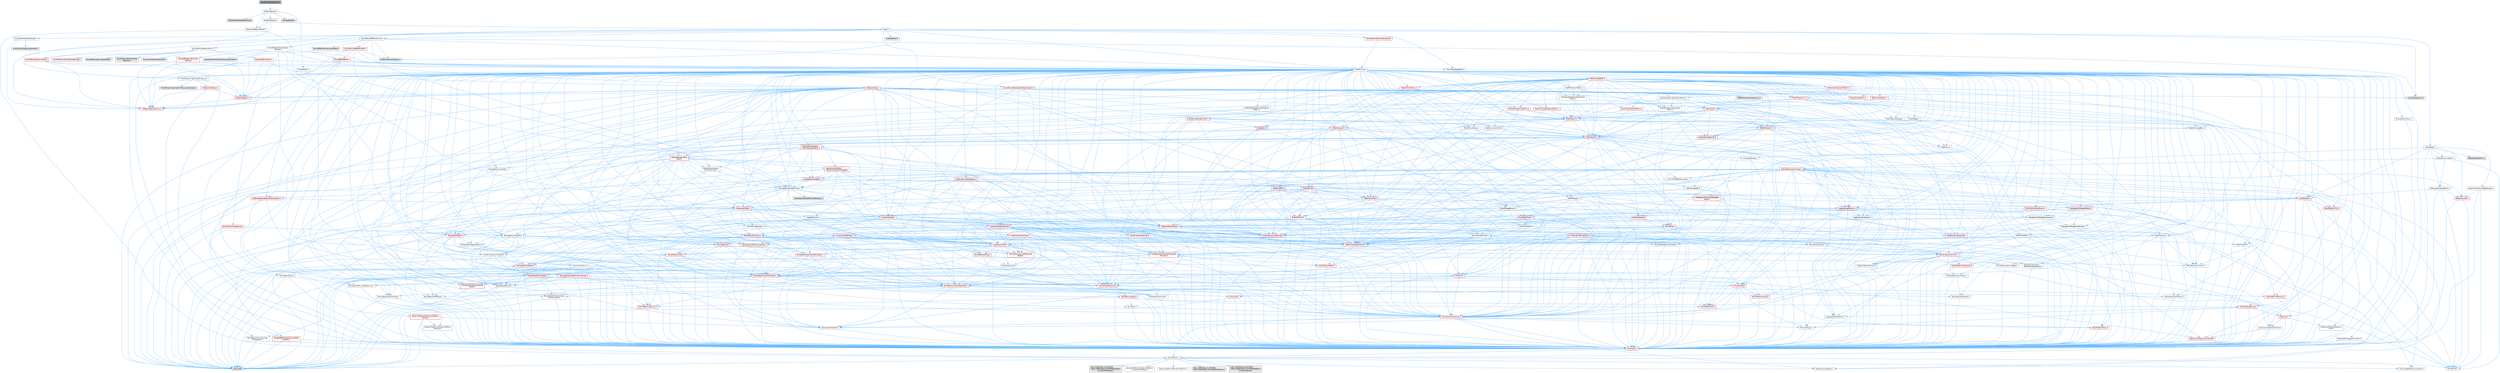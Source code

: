 digraph "EpicRtcAudioCapturer.h"
{
 // INTERACTIVE_SVG=YES
 // LATEX_PDF_SIZE
  bgcolor="transparent";
  edge [fontname=Helvetica,fontsize=10,labelfontname=Helvetica,labelfontsize=10];
  node [fontname=Helvetica,fontsize=10,shape=box,height=0.2,width=0.4];
  Node1 [id="Node000001",label="EpicRtcAudioCapturer.h",height=0.2,width=0.4,color="gray40", fillcolor="grey60", style="filled", fontcolor="black",tooltip=" "];
  Node1 -> Node2 [id="edge1_Node000001_Node000002",color="steelblue1",style="solid",tooltip=" "];
  Node2 [id="Node000002",label="AudioCapturer.h",height=0.2,width=0.4,color="grey40", fillcolor="white", style="filled",URL="$db/dac/AudioCapturer_8h.html",tooltip=" "];
  Node2 -> Node3 [id="edge2_Node000002_Node000003",color="steelblue1",style="solid",tooltip=" "];
  Node3 [id="Node000003",label="DSP/MultithreadedPatching.h",height=0.2,width=0.4,color="grey60", fillcolor="#E0E0E0", style="filled",tooltip=" "];
  Node2 -> Node4 [id="edge3_Node000002_Node000004",color="steelblue1",style="solid",tooltip=" "];
  Node4 [id="Node000004",label="AudioProducer.h",height=0.2,width=0.4,color="grey40", fillcolor="white", style="filled",URL="$d5/d00/AudioProducer_8h.html",tooltip=" "];
  Node4 -> Node5 [id="edge4_Node000004_Node000005",color="steelblue1",style="solid",tooltip=" "];
  Node5 [id="Node000005",label="Audio.h",height=0.2,width=0.4,color="grey40", fillcolor="white", style="filled",URL="$d8/daa/Audio_8h.html",tooltip=" "];
  Node5 -> Node6 [id="edge5_Node000005_Node000006",color="steelblue1",style="solid",tooltip=" "];
  Node6 [id="Node000006",label="CoreMinimal.h",height=0.2,width=0.4,color="grey40", fillcolor="white", style="filled",URL="$d7/d67/CoreMinimal_8h.html",tooltip=" "];
  Node6 -> Node7 [id="edge6_Node000006_Node000007",color="steelblue1",style="solid",tooltip=" "];
  Node7 [id="Node000007",label="CoreTypes.h",height=0.2,width=0.4,color="red", fillcolor="#FFF0F0", style="filled",URL="$dc/dec/CoreTypes_8h.html",tooltip=" "];
  Node7 -> Node8 [id="edge7_Node000007_Node000008",color="steelblue1",style="solid",tooltip=" "];
  Node8 [id="Node000008",label="HAL/Platform.h",height=0.2,width=0.4,color="grey40", fillcolor="white", style="filled",URL="$d9/dd0/Platform_8h.html",tooltip=" "];
  Node8 -> Node9 [id="edge8_Node000008_Node000009",color="steelblue1",style="solid",tooltip=" "];
  Node9 [id="Node000009",label="Misc/Build.h",height=0.2,width=0.4,color="grey40", fillcolor="white", style="filled",URL="$d3/dbb/Build_8h.html",tooltip=" "];
  Node8 -> Node10 [id="edge9_Node000008_Node000010",color="steelblue1",style="solid",tooltip=" "];
  Node10 [id="Node000010",label="Misc/LargeWorldCoordinates.h",height=0.2,width=0.4,color="grey40", fillcolor="white", style="filled",URL="$d2/dcb/LargeWorldCoordinates_8h.html",tooltip=" "];
  Node8 -> Node11 [id="edge10_Node000008_Node000011",color="steelblue1",style="solid",tooltip=" "];
  Node11 [id="Node000011",label="type_traits",height=0.2,width=0.4,color="grey60", fillcolor="#E0E0E0", style="filled",tooltip=" "];
  Node8 -> Node12 [id="edge11_Node000008_Node000012",color="steelblue1",style="solid",tooltip=" "];
  Node12 [id="Node000012",label="PreprocessorHelpers.h",height=0.2,width=0.4,color="grey40", fillcolor="white", style="filled",URL="$db/ddb/PreprocessorHelpers_8h.html",tooltip=" "];
  Node8 -> Node13 [id="edge12_Node000008_Node000013",color="steelblue1",style="solid",tooltip=" "];
  Node13 [id="Node000013",label="UBT_COMPILED_PLATFORM\l/UBT_COMPILED_PLATFORMPlatform\lCompilerPreSetup.h",height=0.2,width=0.4,color="grey60", fillcolor="#E0E0E0", style="filled",tooltip=" "];
  Node8 -> Node14 [id="edge13_Node000008_Node000014",color="steelblue1",style="solid",tooltip=" "];
  Node14 [id="Node000014",label="GenericPlatform/GenericPlatform\lCompilerPreSetup.h",height=0.2,width=0.4,color="grey40", fillcolor="white", style="filled",URL="$d9/dc8/GenericPlatformCompilerPreSetup_8h.html",tooltip=" "];
  Node8 -> Node15 [id="edge14_Node000008_Node000015",color="steelblue1",style="solid",tooltip=" "];
  Node15 [id="Node000015",label="GenericPlatform/GenericPlatform.h",height=0.2,width=0.4,color="grey40", fillcolor="white", style="filled",URL="$d6/d84/GenericPlatform_8h.html",tooltip=" "];
  Node8 -> Node16 [id="edge15_Node000008_Node000016",color="steelblue1",style="solid",tooltip=" "];
  Node16 [id="Node000016",label="UBT_COMPILED_PLATFORM\l/UBT_COMPILED_PLATFORMPlatform.h",height=0.2,width=0.4,color="grey60", fillcolor="#E0E0E0", style="filled",tooltip=" "];
  Node8 -> Node17 [id="edge16_Node000008_Node000017",color="steelblue1",style="solid",tooltip=" "];
  Node17 [id="Node000017",label="UBT_COMPILED_PLATFORM\l/UBT_COMPILED_PLATFORMPlatform\lCompilerSetup.h",height=0.2,width=0.4,color="grey60", fillcolor="#E0E0E0", style="filled",tooltip=" "];
  Node6 -> Node21 [id="edge17_Node000006_Node000021",color="steelblue1",style="solid",tooltip=" "];
  Node21 [id="Node000021",label="CoreFwd.h",height=0.2,width=0.4,color="red", fillcolor="#FFF0F0", style="filled",URL="$d1/d1e/CoreFwd_8h.html",tooltip=" "];
  Node21 -> Node7 [id="edge18_Node000021_Node000007",color="steelblue1",style="solid",tooltip=" "];
  Node21 -> Node22 [id="edge19_Node000021_Node000022",color="steelblue1",style="solid",tooltip=" "];
  Node22 [id="Node000022",label="Containers/ContainersFwd.h",height=0.2,width=0.4,color="grey40", fillcolor="white", style="filled",URL="$d4/d0a/ContainersFwd_8h.html",tooltip=" "];
  Node22 -> Node8 [id="edge20_Node000022_Node000008",color="steelblue1",style="solid",tooltip=" "];
  Node22 -> Node7 [id="edge21_Node000022_Node000007",color="steelblue1",style="solid",tooltip=" "];
  Node22 -> Node23 [id="edge22_Node000022_Node000023",color="steelblue1",style="solid",tooltip=" "];
  Node23 [id="Node000023",label="Traits/IsContiguousContainer.h",height=0.2,width=0.4,color="red", fillcolor="#FFF0F0", style="filled",URL="$d5/d3c/IsContiguousContainer_8h.html",tooltip=" "];
  Node23 -> Node7 [id="edge23_Node000023_Node000007",color="steelblue1",style="solid",tooltip=" "];
  Node21 -> Node27 [id="edge24_Node000021_Node000027",color="steelblue1",style="solid",tooltip=" "];
  Node27 [id="Node000027",label="UObject/UObjectHierarchy\lFwd.h",height=0.2,width=0.4,color="grey40", fillcolor="white", style="filled",URL="$d3/d13/UObjectHierarchyFwd_8h.html",tooltip=" "];
  Node6 -> Node27 [id="edge25_Node000006_Node000027",color="steelblue1",style="solid",tooltip=" "];
  Node6 -> Node22 [id="edge26_Node000006_Node000022",color="steelblue1",style="solid",tooltip=" "];
  Node6 -> Node28 [id="edge27_Node000006_Node000028",color="steelblue1",style="solid",tooltip=" "];
  Node28 [id="Node000028",label="Misc/VarArgs.h",height=0.2,width=0.4,color="grey40", fillcolor="white", style="filled",URL="$d5/d6f/VarArgs_8h.html",tooltip=" "];
  Node28 -> Node7 [id="edge28_Node000028_Node000007",color="steelblue1",style="solid",tooltip=" "];
  Node6 -> Node29 [id="edge29_Node000006_Node000029",color="steelblue1",style="solid",tooltip=" "];
  Node29 [id="Node000029",label="Logging/LogVerbosity.h",height=0.2,width=0.4,color="grey40", fillcolor="white", style="filled",URL="$d2/d8f/LogVerbosity_8h.html",tooltip=" "];
  Node29 -> Node7 [id="edge30_Node000029_Node000007",color="steelblue1",style="solid",tooltip=" "];
  Node6 -> Node30 [id="edge31_Node000006_Node000030",color="steelblue1",style="solid",tooltip=" "];
  Node30 [id="Node000030",label="Misc/OutputDevice.h",height=0.2,width=0.4,color="red", fillcolor="#FFF0F0", style="filled",URL="$d7/d32/OutputDevice_8h.html",tooltip=" "];
  Node30 -> Node21 [id="edge32_Node000030_Node000021",color="steelblue1",style="solid",tooltip=" "];
  Node30 -> Node7 [id="edge33_Node000030_Node000007",color="steelblue1",style="solid",tooltip=" "];
  Node30 -> Node29 [id="edge34_Node000030_Node000029",color="steelblue1",style="solid",tooltip=" "];
  Node30 -> Node28 [id="edge35_Node000030_Node000028",color="steelblue1",style="solid",tooltip=" "];
  Node6 -> Node36 [id="edge36_Node000006_Node000036",color="steelblue1",style="solid",tooltip=" "];
  Node36 [id="Node000036",label="HAL/PlatformCrt.h",height=0.2,width=0.4,color="red", fillcolor="#FFF0F0", style="filled",URL="$d8/d75/PlatformCrt_8h.html",tooltip=" "];
  Node6 -> Node46 [id="edge37_Node000006_Node000046",color="steelblue1",style="solid",tooltip=" "];
  Node46 [id="Node000046",label="HAL/PlatformMisc.h",height=0.2,width=0.4,color="red", fillcolor="#FFF0F0", style="filled",URL="$d0/df5/PlatformMisc_8h.html",tooltip=" "];
  Node46 -> Node7 [id="edge38_Node000046_Node000007",color="steelblue1",style="solid",tooltip=" "];
  Node6 -> Node65 [id="edge39_Node000006_Node000065",color="steelblue1",style="solid",tooltip=" "];
  Node65 [id="Node000065",label="Misc/AssertionMacros.h",height=0.2,width=0.4,color="red", fillcolor="#FFF0F0", style="filled",URL="$d0/dfa/AssertionMacros_8h.html",tooltip=" "];
  Node65 -> Node7 [id="edge40_Node000065_Node000007",color="steelblue1",style="solid",tooltip=" "];
  Node65 -> Node8 [id="edge41_Node000065_Node000008",color="steelblue1",style="solid",tooltip=" "];
  Node65 -> Node46 [id="edge42_Node000065_Node000046",color="steelblue1",style="solid",tooltip=" "];
  Node65 -> Node12 [id="edge43_Node000065_Node000012",color="steelblue1",style="solid",tooltip=" "];
  Node65 -> Node66 [id="edge44_Node000065_Node000066",color="steelblue1",style="solid",tooltip=" "];
  Node66 [id="Node000066",label="Templates/EnableIf.h",height=0.2,width=0.4,color="grey40", fillcolor="white", style="filled",URL="$d7/d60/EnableIf_8h.html",tooltip=" "];
  Node66 -> Node7 [id="edge45_Node000066_Node000007",color="steelblue1",style="solid",tooltip=" "];
  Node65 -> Node28 [id="edge46_Node000065_Node000028",color="steelblue1",style="solid",tooltip=" "];
  Node6 -> Node74 [id="edge47_Node000006_Node000074",color="steelblue1",style="solid",tooltip=" "];
  Node74 [id="Node000074",label="Templates/IsPointer.h",height=0.2,width=0.4,color="grey40", fillcolor="white", style="filled",URL="$d7/d05/IsPointer_8h.html",tooltip=" "];
  Node74 -> Node7 [id="edge48_Node000074_Node000007",color="steelblue1",style="solid",tooltip=" "];
  Node6 -> Node75 [id="edge49_Node000006_Node000075",color="steelblue1",style="solid",tooltip=" "];
  Node75 [id="Node000075",label="HAL/PlatformMemory.h",height=0.2,width=0.4,color="red", fillcolor="#FFF0F0", style="filled",URL="$de/d68/PlatformMemory_8h.html",tooltip=" "];
  Node75 -> Node7 [id="edge50_Node000075_Node000007",color="steelblue1",style="solid",tooltip=" "];
  Node6 -> Node58 [id="edge51_Node000006_Node000058",color="steelblue1",style="solid",tooltip=" "];
  Node58 [id="Node000058",label="HAL/PlatformAtomics.h",height=0.2,width=0.4,color="red", fillcolor="#FFF0F0", style="filled",URL="$d3/d36/PlatformAtomics_8h.html",tooltip=" "];
  Node58 -> Node7 [id="edge52_Node000058_Node000007",color="steelblue1",style="solid",tooltip=" "];
  Node6 -> Node80 [id="edge53_Node000006_Node000080",color="steelblue1",style="solid",tooltip=" "];
  Node80 [id="Node000080",label="Misc/Exec.h",height=0.2,width=0.4,color="grey40", fillcolor="white", style="filled",URL="$de/ddb/Exec_8h.html",tooltip=" "];
  Node80 -> Node7 [id="edge54_Node000080_Node000007",color="steelblue1",style="solid",tooltip=" "];
  Node80 -> Node65 [id="edge55_Node000080_Node000065",color="steelblue1",style="solid",tooltip=" "];
  Node6 -> Node81 [id="edge56_Node000006_Node000081",color="steelblue1",style="solid",tooltip=" "];
  Node81 [id="Node000081",label="HAL/MemoryBase.h",height=0.2,width=0.4,color="red", fillcolor="#FFF0F0", style="filled",URL="$d6/d9f/MemoryBase_8h.html",tooltip=" "];
  Node81 -> Node7 [id="edge57_Node000081_Node000007",color="steelblue1",style="solid",tooltip=" "];
  Node81 -> Node58 [id="edge58_Node000081_Node000058",color="steelblue1",style="solid",tooltip=" "];
  Node81 -> Node36 [id="edge59_Node000081_Node000036",color="steelblue1",style="solid",tooltip=" "];
  Node81 -> Node80 [id="edge60_Node000081_Node000080",color="steelblue1",style="solid",tooltip=" "];
  Node81 -> Node30 [id="edge61_Node000081_Node000030",color="steelblue1",style="solid",tooltip=" "];
  Node6 -> Node91 [id="edge62_Node000006_Node000091",color="steelblue1",style="solid",tooltip=" "];
  Node91 [id="Node000091",label="HAL/UnrealMemory.h",height=0.2,width=0.4,color="red", fillcolor="#FFF0F0", style="filled",URL="$d9/d96/UnrealMemory_8h.html",tooltip=" "];
  Node91 -> Node7 [id="edge63_Node000091_Node000007",color="steelblue1",style="solid",tooltip=" "];
  Node91 -> Node81 [id="edge64_Node000091_Node000081",color="steelblue1",style="solid",tooltip=" "];
  Node91 -> Node75 [id="edge65_Node000091_Node000075",color="steelblue1",style="solid",tooltip=" "];
  Node91 -> Node74 [id="edge66_Node000091_Node000074",color="steelblue1",style="solid",tooltip=" "];
  Node6 -> Node93 [id="edge67_Node000006_Node000093",color="steelblue1",style="solid",tooltip=" "];
  Node93 [id="Node000093",label="Templates/IsArithmetic.h",height=0.2,width=0.4,color="grey40", fillcolor="white", style="filled",URL="$d2/d5d/IsArithmetic_8h.html",tooltip=" "];
  Node93 -> Node7 [id="edge68_Node000093_Node000007",color="steelblue1",style="solid",tooltip=" "];
  Node6 -> Node87 [id="edge69_Node000006_Node000087",color="steelblue1",style="solid",tooltip=" "];
  Node87 [id="Node000087",label="Templates/AndOrNot.h",height=0.2,width=0.4,color="grey40", fillcolor="white", style="filled",URL="$db/d0a/AndOrNot_8h.html",tooltip=" "];
  Node87 -> Node7 [id="edge70_Node000087_Node000007",color="steelblue1",style="solid",tooltip=" "];
  Node6 -> Node94 [id="edge71_Node000006_Node000094",color="steelblue1",style="solid",tooltip=" "];
  Node94 [id="Node000094",label="Templates/IsPODType.h",height=0.2,width=0.4,color="grey40", fillcolor="white", style="filled",URL="$d7/db1/IsPODType_8h.html",tooltip=" "];
  Node94 -> Node7 [id="edge72_Node000094_Node000007",color="steelblue1",style="solid",tooltip=" "];
  Node6 -> Node95 [id="edge73_Node000006_Node000095",color="steelblue1",style="solid",tooltip=" "];
  Node95 [id="Node000095",label="Templates/IsUECoreType.h",height=0.2,width=0.4,color="grey40", fillcolor="white", style="filled",URL="$d1/db8/IsUECoreType_8h.html",tooltip=" "];
  Node95 -> Node7 [id="edge74_Node000095_Node000007",color="steelblue1",style="solid",tooltip=" "];
  Node95 -> Node11 [id="edge75_Node000095_Node000011",color="steelblue1",style="solid",tooltip=" "];
  Node6 -> Node88 [id="edge76_Node000006_Node000088",color="steelblue1",style="solid",tooltip=" "];
  Node88 [id="Node000088",label="Templates/IsTriviallyCopy\lConstructible.h",height=0.2,width=0.4,color="grey40", fillcolor="white", style="filled",URL="$d3/d78/IsTriviallyCopyConstructible_8h.html",tooltip=" "];
  Node88 -> Node7 [id="edge77_Node000088_Node000007",color="steelblue1",style="solid",tooltip=" "];
  Node88 -> Node11 [id="edge78_Node000088_Node000011",color="steelblue1",style="solid",tooltip=" "];
  Node6 -> Node96 [id="edge79_Node000006_Node000096",color="steelblue1",style="solid",tooltip=" "];
  Node96 [id="Node000096",label="Templates/UnrealTypeTraits.h",height=0.2,width=0.4,color="red", fillcolor="#FFF0F0", style="filled",URL="$d2/d2d/UnrealTypeTraits_8h.html",tooltip=" "];
  Node96 -> Node7 [id="edge80_Node000096_Node000007",color="steelblue1",style="solid",tooltip=" "];
  Node96 -> Node74 [id="edge81_Node000096_Node000074",color="steelblue1",style="solid",tooltip=" "];
  Node96 -> Node65 [id="edge82_Node000096_Node000065",color="steelblue1",style="solid",tooltip=" "];
  Node96 -> Node87 [id="edge83_Node000096_Node000087",color="steelblue1",style="solid",tooltip=" "];
  Node96 -> Node66 [id="edge84_Node000096_Node000066",color="steelblue1",style="solid",tooltip=" "];
  Node96 -> Node93 [id="edge85_Node000096_Node000093",color="steelblue1",style="solid",tooltip=" "];
  Node96 -> Node94 [id="edge86_Node000096_Node000094",color="steelblue1",style="solid",tooltip=" "];
  Node96 -> Node95 [id="edge87_Node000096_Node000095",color="steelblue1",style="solid",tooltip=" "];
  Node96 -> Node88 [id="edge88_Node000096_Node000088",color="steelblue1",style="solid",tooltip=" "];
  Node6 -> Node66 [id="edge89_Node000006_Node000066",color="steelblue1",style="solid",tooltip=" "];
  Node6 -> Node98 [id="edge90_Node000006_Node000098",color="steelblue1",style="solid",tooltip=" "];
  Node98 [id="Node000098",label="Templates/RemoveReference.h",height=0.2,width=0.4,color="grey40", fillcolor="white", style="filled",URL="$da/dbe/RemoveReference_8h.html",tooltip=" "];
  Node98 -> Node7 [id="edge91_Node000098_Node000007",color="steelblue1",style="solid",tooltip=" "];
  Node6 -> Node99 [id="edge92_Node000006_Node000099",color="steelblue1",style="solid",tooltip=" "];
  Node99 [id="Node000099",label="Templates/IntegralConstant.h",height=0.2,width=0.4,color="grey40", fillcolor="white", style="filled",URL="$db/d1b/IntegralConstant_8h.html",tooltip=" "];
  Node99 -> Node7 [id="edge93_Node000099_Node000007",color="steelblue1",style="solid",tooltip=" "];
  Node6 -> Node100 [id="edge94_Node000006_Node000100",color="steelblue1",style="solid",tooltip=" "];
  Node100 [id="Node000100",label="Templates/IsClass.h",height=0.2,width=0.4,color="grey40", fillcolor="white", style="filled",URL="$db/dcb/IsClass_8h.html",tooltip=" "];
  Node100 -> Node7 [id="edge95_Node000100_Node000007",color="steelblue1",style="solid",tooltip=" "];
  Node6 -> Node101 [id="edge96_Node000006_Node000101",color="steelblue1",style="solid",tooltip=" "];
  Node101 [id="Node000101",label="Templates/TypeCompatible\lBytes.h",height=0.2,width=0.4,color="red", fillcolor="#FFF0F0", style="filled",URL="$df/d0a/TypeCompatibleBytes_8h.html",tooltip=" "];
  Node101 -> Node7 [id="edge97_Node000101_Node000007",color="steelblue1",style="solid",tooltip=" "];
  Node101 -> Node11 [id="edge98_Node000101_Node000011",color="steelblue1",style="solid",tooltip=" "];
  Node6 -> Node23 [id="edge99_Node000006_Node000023",color="steelblue1",style="solid",tooltip=" "];
  Node6 -> Node102 [id="edge100_Node000006_Node000102",color="steelblue1",style="solid",tooltip=" "];
  Node102 [id="Node000102",label="Templates/UnrealTemplate.h",height=0.2,width=0.4,color="red", fillcolor="#FFF0F0", style="filled",URL="$d4/d24/UnrealTemplate_8h.html",tooltip=" "];
  Node102 -> Node7 [id="edge101_Node000102_Node000007",color="steelblue1",style="solid",tooltip=" "];
  Node102 -> Node74 [id="edge102_Node000102_Node000074",color="steelblue1",style="solid",tooltip=" "];
  Node102 -> Node91 [id="edge103_Node000102_Node000091",color="steelblue1",style="solid",tooltip=" "];
  Node102 -> Node96 [id="edge104_Node000102_Node000096",color="steelblue1",style="solid",tooltip=" "];
  Node102 -> Node98 [id="edge105_Node000102_Node000098",color="steelblue1",style="solid",tooltip=" "];
  Node102 -> Node68 [id="edge106_Node000102_Node000068",color="steelblue1",style="solid",tooltip=" "];
  Node68 [id="Node000068",label="Templates/Requires.h",height=0.2,width=0.4,color="grey40", fillcolor="white", style="filled",URL="$dc/d96/Requires_8h.html",tooltip=" "];
  Node68 -> Node66 [id="edge107_Node000068_Node000066",color="steelblue1",style="solid",tooltip=" "];
  Node68 -> Node11 [id="edge108_Node000068_Node000011",color="steelblue1",style="solid",tooltip=" "];
  Node102 -> Node101 [id="edge109_Node000102_Node000101",color="steelblue1",style="solid",tooltip=" "];
  Node102 -> Node23 [id="edge110_Node000102_Node000023",color="steelblue1",style="solid",tooltip=" "];
  Node102 -> Node11 [id="edge111_Node000102_Node000011",color="steelblue1",style="solid",tooltip=" "];
  Node6 -> Node51 [id="edge112_Node000006_Node000051",color="steelblue1",style="solid",tooltip=" "];
  Node51 [id="Node000051",label="Math/NumericLimits.h",height=0.2,width=0.4,color="grey40", fillcolor="white", style="filled",URL="$df/d1b/NumericLimits_8h.html",tooltip=" "];
  Node51 -> Node7 [id="edge113_Node000051_Node000007",color="steelblue1",style="solid",tooltip=" "];
  Node6 -> Node106 [id="edge114_Node000006_Node000106",color="steelblue1",style="solid",tooltip=" "];
  Node106 [id="Node000106",label="HAL/PlatformMath.h",height=0.2,width=0.4,color="red", fillcolor="#FFF0F0", style="filled",URL="$dc/d53/PlatformMath_8h.html",tooltip=" "];
  Node106 -> Node7 [id="edge115_Node000106_Node000007",color="steelblue1",style="solid",tooltip=" "];
  Node6 -> Node89 [id="edge116_Node000006_Node000089",color="steelblue1",style="solid",tooltip=" "];
  Node89 [id="Node000089",label="Templates/IsTriviallyCopy\lAssignable.h",height=0.2,width=0.4,color="grey40", fillcolor="white", style="filled",URL="$d2/df2/IsTriviallyCopyAssignable_8h.html",tooltip=" "];
  Node89 -> Node7 [id="edge117_Node000089_Node000007",color="steelblue1",style="solid",tooltip=" "];
  Node89 -> Node11 [id="edge118_Node000089_Node000011",color="steelblue1",style="solid",tooltip=" "];
  Node6 -> Node114 [id="edge119_Node000006_Node000114",color="steelblue1",style="solid",tooltip=" "];
  Node114 [id="Node000114",label="Templates/MemoryOps.h",height=0.2,width=0.4,color="red", fillcolor="#FFF0F0", style="filled",URL="$db/dea/MemoryOps_8h.html",tooltip=" "];
  Node114 -> Node7 [id="edge120_Node000114_Node000007",color="steelblue1",style="solid",tooltip=" "];
  Node114 -> Node91 [id="edge121_Node000114_Node000091",color="steelblue1",style="solid",tooltip=" "];
  Node114 -> Node89 [id="edge122_Node000114_Node000089",color="steelblue1",style="solid",tooltip=" "];
  Node114 -> Node88 [id="edge123_Node000114_Node000088",color="steelblue1",style="solid",tooltip=" "];
  Node114 -> Node68 [id="edge124_Node000114_Node000068",color="steelblue1",style="solid",tooltip=" "];
  Node114 -> Node96 [id="edge125_Node000114_Node000096",color="steelblue1",style="solid",tooltip=" "];
  Node114 -> Node11 [id="edge126_Node000114_Node000011",color="steelblue1",style="solid",tooltip=" "];
  Node6 -> Node115 [id="edge127_Node000006_Node000115",color="steelblue1",style="solid",tooltip=" "];
  Node115 [id="Node000115",label="Containers/ContainerAllocation\lPolicies.h",height=0.2,width=0.4,color="red", fillcolor="#FFF0F0", style="filled",URL="$d7/dff/ContainerAllocationPolicies_8h.html",tooltip=" "];
  Node115 -> Node7 [id="edge128_Node000115_Node000007",color="steelblue1",style="solid",tooltip=" "];
  Node115 -> Node115 [id="edge129_Node000115_Node000115",color="steelblue1",style="solid",tooltip=" "];
  Node115 -> Node106 [id="edge130_Node000115_Node000106",color="steelblue1",style="solid",tooltip=" "];
  Node115 -> Node91 [id="edge131_Node000115_Node000091",color="steelblue1",style="solid",tooltip=" "];
  Node115 -> Node51 [id="edge132_Node000115_Node000051",color="steelblue1",style="solid",tooltip=" "];
  Node115 -> Node65 [id="edge133_Node000115_Node000065",color="steelblue1",style="solid",tooltip=" "];
  Node115 -> Node114 [id="edge134_Node000115_Node000114",color="steelblue1",style="solid",tooltip=" "];
  Node115 -> Node101 [id="edge135_Node000115_Node000101",color="steelblue1",style="solid",tooltip=" "];
  Node115 -> Node11 [id="edge136_Node000115_Node000011",color="steelblue1",style="solid",tooltip=" "];
  Node6 -> Node118 [id="edge137_Node000006_Node000118",color="steelblue1",style="solid",tooltip=" "];
  Node118 [id="Node000118",label="Templates/IsEnumClass.h",height=0.2,width=0.4,color="grey40", fillcolor="white", style="filled",URL="$d7/d15/IsEnumClass_8h.html",tooltip=" "];
  Node118 -> Node7 [id="edge138_Node000118_Node000007",color="steelblue1",style="solid",tooltip=" "];
  Node118 -> Node87 [id="edge139_Node000118_Node000087",color="steelblue1",style="solid",tooltip=" "];
  Node6 -> Node119 [id="edge140_Node000006_Node000119",color="steelblue1",style="solid",tooltip=" "];
  Node119 [id="Node000119",label="HAL/PlatformProperties.h",height=0.2,width=0.4,color="red", fillcolor="#FFF0F0", style="filled",URL="$d9/db0/PlatformProperties_8h.html",tooltip=" "];
  Node119 -> Node7 [id="edge141_Node000119_Node000007",color="steelblue1",style="solid",tooltip=" "];
  Node6 -> Node122 [id="edge142_Node000006_Node000122",color="steelblue1",style="solid",tooltip=" "];
  Node122 [id="Node000122",label="Misc/EngineVersionBase.h",height=0.2,width=0.4,color="grey40", fillcolor="white", style="filled",URL="$d5/d2b/EngineVersionBase_8h.html",tooltip=" "];
  Node122 -> Node7 [id="edge143_Node000122_Node000007",color="steelblue1",style="solid",tooltip=" "];
  Node6 -> Node123 [id="edge144_Node000006_Node000123",color="steelblue1",style="solid",tooltip=" "];
  Node123 [id="Node000123",label="Internationalization\l/TextNamespaceFwd.h",height=0.2,width=0.4,color="grey40", fillcolor="white", style="filled",URL="$d8/d97/TextNamespaceFwd_8h.html",tooltip=" "];
  Node123 -> Node7 [id="edge145_Node000123_Node000007",color="steelblue1",style="solid",tooltip=" "];
  Node6 -> Node124 [id="edge146_Node000006_Node000124",color="steelblue1",style="solid",tooltip=" "];
  Node124 [id="Node000124",label="Serialization/Archive.h",height=0.2,width=0.4,color="red", fillcolor="#FFF0F0", style="filled",URL="$d7/d3b/Archive_8h.html",tooltip=" "];
  Node124 -> Node21 [id="edge147_Node000124_Node000021",color="steelblue1",style="solid",tooltip=" "];
  Node124 -> Node7 [id="edge148_Node000124_Node000007",color="steelblue1",style="solid",tooltip=" "];
  Node124 -> Node119 [id="edge149_Node000124_Node000119",color="steelblue1",style="solid",tooltip=" "];
  Node124 -> Node123 [id="edge150_Node000124_Node000123",color="steelblue1",style="solid",tooltip=" "];
  Node124 -> Node65 [id="edge151_Node000124_Node000065",color="steelblue1",style="solid",tooltip=" "];
  Node124 -> Node9 [id="edge152_Node000124_Node000009",color="steelblue1",style="solid",tooltip=" "];
  Node124 -> Node122 [id="edge153_Node000124_Node000122",color="steelblue1",style="solid",tooltip=" "];
  Node124 -> Node28 [id="edge154_Node000124_Node000028",color="steelblue1",style="solid",tooltip=" "];
  Node124 -> Node66 [id="edge155_Node000124_Node000066",color="steelblue1",style="solid",tooltip=" "];
  Node124 -> Node118 [id="edge156_Node000124_Node000118",color="steelblue1",style="solid",tooltip=" "];
  Node124 -> Node102 [id="edge157_Node000124_Node000102",color="steelblue1",style="solid",tooltip=" "];
  Node124 -> Node127 [id="edge158_Node000124_Node000127",color="steelblue1",style="solid",tooltip=" "];
  Node127 [id="Node000127",label="UObject/ObjectVersion.h",height=0.2,width=0.4,color="grey40", fillcolor="white", style="filled",URL="$da/d63/ObjectVersion_8h.html",tooltip=" "];
  Node127 -> Node7 [id="edge159_Node000127_Node000007",color="steelblue1",style="solid",tooltip=" "];
  Node6 -> Node128 [id="edge160_Node000006_Node000128",color="steelblue1",style="solid",tooltip=" "];
  Node128 [id="Node000128",label="Templates/Less.h",height=0.2,width=0.4,color="grey40", fillcolor="white", style="filled",URL="$de/dc8/Less_8h.html",tooltip=" "];
  Node128 -> Node7 [id="edge161_Node000128_Node000007",color="steelblue1",style="solid",tooltip=" "];
  Node128 -> Node102 [id="edge162_Node000128_Node000102",color="steelblue1",style="solid",tooltip=" "];
  Node6 -> Node129 [id="edge163_Node000006_Node000129",color="steelblue1",style="solid",tooltip=" "];
  Node129 [id="Node000129",label="Templates/Sorting.h",height=0.2,width=0.4,color="red", fillcolor="#FFF0F0", style="filled",URL="$d3/d9e/Sorting_8h.html",tooltip=" "];
  Node129 -> Node7 [id="edge164_Node000129_Node000007",color="steelblue1",style="solid",tooltip=" "];
  Node129 -> Node106 [id="edge165_Node000129_Node000106",color="steelblue1",style="solid",tooltip=" "];
  Node129 -> Node128 [id="edge166_Node000129_Node000128",color="steelblue1",style="solid",tooltip=" "];
  Node6 -> Node140 [id="edge167_Node000006_Node000140",color="steelblue1",style="solid",tooltip=" "];
  Node140 [id="Node000140",label="Misc/Char.h",height=0.2,width=0.4,color="red", fillcolor="#FFF0F0", style="filled",URL="$d0/d58/Char_8h.html",tooltip=" "];
  Node140 -> Node7 [id="edge168_Node000140_Node000007",color="steelblue1",style="solid",tooltip=" "];
  Node140 -> Node11 [id="edge169_Node000140_Node000011",color="steelblue1",style="solid",tooltip=" "];
  Node6 -> Node143 [id="edge170_Node000006_Node000143",color="steelblue1",style="solid",tooltip=" "];
  Node143 [id="Node000143",label="GenericPlatform/GenericPlatform\lStricmp.h",height=0.2,width=0.4,color="grey40", fillcolor="white", style="filled",URL="$d2/d86/GenericPlatformStricmp_8h.html",tooltip=" "];
  Node143 -> Node7 [id="edge171_Node000143_Node000007",color="steelblue1",style="solid",tooltip=" "];
  Node6 -> Node144 [id="edge172_Node000006_Node000144",color="steelblue1",style="solid",tooltip=" "];
  Node144 [id="Node000144",label="GenericPlatform/GenericPlatform\lString.h",height=0.2,width=0.4,color="red", fillcolor="#FFF0F0", style="filled",URL="$dd/d20/GenericPlatformString_8h.html",tooltip=" "];
  Node144 -> Node7 [id="edge173_Node000144_Node000007",color="steelblue1",style="solid",tooltip=" "];
  Node144 -> Node143 [id="edge174_Node000144_Node000143",color="steelblue1",style="solid",tooltip=" "];
  Node144 -> Node66 [id="edge175_Node000144_Node000066",color="steelblue1",style="solid",tooltip=" "];
  Node144 -> Node11 [id="edge176_Node000144_Node000011",color="steelblue1",style="solid",tooltip=" "];
  Node6 -> Node77 [id="edge177_Node000006_Node000077",color="steelblue1",style="solid",tooltip=" "];
  Node77 [id="Node000077",label="HAL/PlatformString.h",height=0.2,width=0.4,color="red", fillcolor="#FFF0F0", style="filled",URL="$db/db5/PlatformString_8h.html",tooltip=" "];
  Node77 -> Node7 [id="edge178_Node000077_Node000007",color="steelblue1",style="solid",tooltip=" "];
  Node6 -> Node147 [id="edge179_Node000006_Node000147",color="steelblue1",style="solid",tooltip=" "];
  Node147 [id="Node000147",label="Misc/CString.h",height=0.2,width=0.4,color="red", fillcolor="#FFF0F0", style="filled",URL="$d2/d49/CString_8h.html",tooltip=" "];
  Node147 -> Node7 [id="edge180_Node000147_Node000007",color="steelblue1",style="solid",tooltip=" "];
  Node147 -> Node36 [id="edge181_Node000147_Node000036",color="steelblue1",style="solid",tooltip=" "];
  Node147 -> Node77 [id="edge182_Node000147_Node000077",color="steelblue1",style="solid",tooltip=" "];
  Node147 -> Node65 [id="edge183_Node000147_Node000065",color="steelblue1",style="solid",tooltip=" "];
  Node147 -> Node140 [id="edge184_Node000147_Node000140",color="steelblue1",style="solid",tooltip=" "];
  Node147 -> Node28 [id="edge185_Node000147_Node000028",color="steelblue1",style="solid",tooltip=" "];
  Node6 -> Node148 [id="edge186_Node000006_Node000148",color="steelblue1",style="solid",tooltip=" "];
  Node148 [id="Node000148",label="Misc/Crc.h",height=0.2,width=0.4,color="red", fillcolor="#FFF0F0", style="filled",URL="$d4/dd2/Crc_8h.html",tooltip=" "];
  Node148 -> Node7 [id="edge187_Node000148_Node000007",color="steelblue1",style="solid",tooltip=" "];
  Node148 -> Node77 [id="edge188_Node000148_Node000077",color="steelblue1",style="solid",tooltip=" "];
  Node148 -> Node65 [id="edge189_Node000148_Node000065",color="steelblue1",style="solid",tooltip=" "];
  Node148 -> Node147 [id="edge190_Node000148_Node000147",color="steelblue1",style="solid",tooltip=" "];
  Node148 -> Node140 [id="edge191_Node000148_Node000140",color="steelblue1",style="solid",tooltip=" "];
  Node148 -> Node96 [id="edge192_Node000148_Node000096",color="steelblue1",style="solid",tooltip=" "];
  Node6 -> Node139 [id="edge193_Node000006_Node000139",color="steelblue1",style="solid",tooltip=" "];
  Node139 [id="Node000139",label="Math/UnrealMathUtility.h",height=0.2,width=0.4,color="red", fillcolor="#FFF0F0", style="filled",URL="$db/db8/UnrealMathUtility_8h.html",tooltip=" "];
  Node139 -> Node7 [id="edge194_Node000139_Node000007",color="steelblue1",style="solid",tooltip=" "];
  Node139 -> Node65 [id="edge195_Node000139_Node000065",color="steelblue1",style="solid",tooltip=" "];
  Node139 -> Node106 [id="edge196_Node000139_Node000106",color="steelblue1",style="solid",tooltip=" "];
  Node139 -> Node68 [id="edge197_Node000139_Node000068",color="steelblue1",style="solid",tooltip=" "];
  Node6 -> Node149 [id="edge198_Node000006_Node000149",color="steelblue1",style="solid",tooltip=" "];
  Node149 [id="Node000149",label="Containers/UnrealString.h",height=0.2,width=0.4,color="red", fillcolor="#FFF0F0", style="filled",URL="$d5/dba/UnrealString_8h.html",tooltip=" "];
  Node6 -> Node153 [id="edge199_Node000006_Node000153",color="steelblue1",style="solid",tooltip=" "];
  Node153 [id="Node000153",label="Containers/Array.h",height=0.2,width=0.4,color="red", fillcolor="#FFF0F0", style="filled",URL="$df/dd0/Array_8h.html",tooltip=" "];
  Node153 -> Node7 [id="edge200_Node000153_Node000007",color="steelblue1",style="solid",tooltip=" "];
  Node153 -> Node65 [id="edge201_Node000153_Node000065",color="steelblue1",style="solid",tooltip=" "];
  Node153 -> Node154 [id="edge202_Node000153_Node000154",color="steelblue1",style="solid",tooltip=" "];
  Node154 [id="Node000154",label="Misc/IntrusiveUnsetOptional\lState.h",height=0.2,width=0.4,color="red", fillcolor="#FFF0F0", style="filled",URL="$d2/d0a/IntrusiveUnsetOptionalState_8h.html",tooltip=" "];
  Node153 -> Node91 [id="edge203_Node000153_Node000091",color="steelblue1",style="solid",tooltip=" "];
  Node153 -> Node96 [id="edge204_Node000153_Node000096",color="steelblue1",style="solid",tooltip=" "];
  Node153 -> Node102 [id="edge205_Node000153_Node000102",color="steelblue1",style="solid",tooltip=" "];
  Node153 -> Node115 [id="edge206_Node000153_Node000115",color="steelblue1",style="solid",tooltip=" "];
  Node153 -> Node124 [id="edge207_Node000153_Node000124",color="steelblue1",style="solid",tooltip=" "];
  Node153 -> Node132 [id="edge208_Node000153_Node000132",color="steelblue1",style="solid",tooltip=" "];
  Node132 [id="Node000132",label="Templates/Invoke.h",height=0.2,width=0.4,color="red", fillcolor="#FFF0F0", style="filled",URL="$d7/deb/Invoke_8h.html",tooltip=" "];
  Node132 -> Node7 [id="edge209_Node000132_Node000007",color="steelblue1",style="solid",tooltip=" "];
  Node132 -> Node102 [id="edge210_Node000132_Node000102",color="steelblue1",style="solid",tooltip=" "];
  Node132 -> Node11 [id="edge211_Node000132_Node000011",color="steelblue1",style="solid",tooltip=" "];
  Node153 -> Node128 [id="edge212_Node000153_Node000128",color="steelblue1",style="solid",tooltip=" "];
  Node153 -> Node68 [id="edge213_Node000153_Node000068",color="steelblue1",style="solid",tooltip=" "];
  Node153 -> Node129 [id="edge214_Node000153_Node000129",color="steelblue1",style="solid",tooltip=" "];
  Node153 -> Node176 [id="edge215_Node000153_Node000176",color="steelblue1",style="solid",tooltip=" "];
  Node176 [id="Node000176",label="Templates/AlignmentTemplates.h",height=0.2,width=0.4,color="red", fillcolor="#FFF0F0", style="filled",URL="$dd/d32/AlignmentTemplates_8h.html",tooltip=" "];
  Node176 -> Node7 [id="edge216_Node000176_Node000007",color="steelblue1",style="solid",tooltip=" "];
  Node176 -> Node74 [id="edge217_Node000176_Node000074",color="steelblue1",style="solid",tooltip=" "];
  Node153 -> Node11 [id="edge218_Node000153_Node000011",color="steelblue1",style="solid",tooltip=" "];
  Node6 -> Node177 [id="edge219_Node000006_Node000177",color="steelblue1",style="solid",tooltip=" "];
  Node177 [id="Node000177",label="Misc/FrameNumber.h",height=0.2,width=0.4,color="grey40", fillcolor="white", style="filled",URL="$dd/dbd/FrameNumber_8h.html",tooltip=" "];
  Node177 -> Node7 [id="edge220_Node000177_Node000007",color="steelblue1",style="solid",tooltip=" "];
  Node177 -> Node51 [id="edge221_Node000177_Node000051",color="steelblue1",style="solid",tooltip=" "];
  Node177 -> Node139 [id="edge222_Node000177_Node000139",color="steelblue1",style="solid",tooltip=" "];
  Node177 -> Node66 [id="edge223_Node000177_Node000066",color="steelblue1",style="solid",tooltip=" "];
  Node177 -> Node96 [id="edge224_Node000177_Node000096",color="steelblue1",style="solid",tooltip=" "];
  Node6 -> Node178 [id="edge225_Node000006_Node000178",color="steelblue1",style="solid",tooltip=" "];
  Node178 [id="Node000178",label="Misc/Timespan.h",height=0.2,width=0.4,color="grey40", fillcolor="white", style="filled",URL="$da/dd9/Timespan_8h.html",tooltip=" "];
  Node178 -> Node7 [id="edge226_Node000178_Node000007",color="steelblue1",style="solid",tooltip=" "];
  Node178 -> Node179 [id="edge227_Node000178_Node000179",color="steelblue1",style="solid",tooltip=" "];
  Node179 [id="Node000179",label="Math/Interval.h",height=0.2,width=0.4,color="grey40", fillcolor="white", style="filled",URL="$d1/d55/Interval_8h.html",tooltip=" "];
  Node179 -> Node7 [id="edge228_Node000179_Node000007",color="steelblue1",style="solid",tooltip=" "];
  Node179 -> Node93 [id="edge229_Node000179_Node000093",color="steelblue1",style="solid",tooltip=" "];
  Node179 -> Node96 [id="edge230_Node000179_Node000096",color="steelblue1",style="solid",tooltip=" "];
  Node179 -> Node51 [id="edge231_Node000179_Node000051",color="steelblue1",style="solid",tooltip=" "];
  Node179 -> Node139 [id="edge232_Node000179_Node000139",color="steelblue1",style="solid",tooltip=" "];
  Node178 -> Node139 [id="edge233_Node000178_Node000139",color="steelblue1",style="solid",tooltip=" "];
  Node178 -> Node65 [id="edge234_Node000178_Node000065",color="steelblue1",style="solid",tooltip=" "];
  Node6 -> Node180 [id="edge235_Node000006_Node000180",color="steelblue1",style="solid",tooltip=" "];
  Node180 [id="Node000180",label="Containers/StringConv.h",height=0.2,width=0.4,color="red", fillcolor="#FFF0F0", style="filled",URL="$d3/ddf/StringConv_8h.html",tooltip=" "];
  Node180 -> Node7 [id="edge236_Node000180_Node000007",color="steelblue1",style="solid",tooltip=" "];
  Node180 -> Node65 [id="edge237_Node000180_Node000065",color="steelblue1",style="solid",tooltip=" "];
  Node180 -> Node115 [id="edge238_Node000180_Node000115",color="steelblue1",style="solid",tooltip=" "];
  Node180 -> Node153 [id="edge239_Node000180_Node000153",color="steelblue1",style="solid",tooltip=" "];
  Node180 -> Node147 [id="edge240_Node000180_Node000147",color="steelblue1",style="solid",tooltip=" "];
  Node180 -> Node181 [id="edge241_Node000180_Node000181",color="steelblue1",style="solid",tooltip=" "];
  Node181 [id="Node000181",label="Templates/IsArray.h",height=0.2,width=0.4,color="grey40", fillcolor="white", style="filled",URL="$d8/d8d/IsArray_8h.html",tooltip=" "];
  Node181 -> Node7 [id="edge242_Node000181_Node000007",color="steelblue1",style="solid",tooltip=" "];
  Node180 -> Node102 [id="edge243_Node000180_Node000102",color="steelblue1",style="solid",tooltip=" "];
  Node180 -> Node96 [id="edge244_Node000180_Node000096",color="steelblue1",style="solid",tooltip=" "];
  Node180 -> Node23 [id="edge245_Node000180_Node000023",color="steelblue1",style="solid",tooltip=" "];
  Node180 -> Node11 [id="edge246_Node000180_Node000011",color="steelblue1",style="solid",tooltip=" "];
  Node6 -> Node182 [id="edge247_Node000006_Node000182",color="steelblue1",style="solid",tooltip=" "];
  Node182 [id="Node000182",label="UObject/UnrealNames.h",height=0.2,width=0.4,color="red", fillcolor="#FFF0F0", style="filled",URL="$d8/db1/UnrealNames_8h.html",tooltip=" "];
  Node182 -> Node7 [id="edge248_Node000182_Node000007",color="steelblue1",style="solid",tooltip=" "];
  Node6 -> Node184 [id="edge249_Node000006_Node000184",color="steelblue1",style="solid",tooltip=" "];
  Node184 [id="Node000184",label="UObject/NameTypes.h",height=0.2,width=0.4,color="red", fillcolor="#FFF0F0", style="filled",URL="$d6/d35/NameTypes_8h.html",tooltip=" "];
  Node184 -> Node7 [id="edge250_Node000184_Node000007",color="steelblue1",style="solid",tooltip=" "];
  Node184 -> Node65 [id="edge251_Node000184_Node000065",color="steelblue1",style="solid",tooltip=" "];
  Node184 -> Node91 [id="edge252_Node000184_Node000091",color="steelblue1",style="solid",tooltip=" "];
  Node184 -> Node96 [id="edge253_Node000184_Node000096",color="steelblue1",style="solid",tooltip=" "];
  Node184 -> Node102 [id="edge254_Node000184_Node000102",color="steelblue1",style="solid",tooltip=" "];
  Node184 -> Node149 [id="edge255_Node000184_Node000149",color="steelblue1",style="solid",tooltip=" "];
  Node184 -> Node180 [id="edge256_Node000184_Node000180",color="steelblue1",style="solid",tooltip=" "];
  Node184 -> Node182 [id="edge257_Node000184_Node000182",color="steelblue1",style="solid",tooltip=" "];
  Node184 -> Node161 [id="edge258_Node000184_Node000161",color="steelblue1",style="solid",tooltip=" "];
  Node161 [id="Node000161",label="Serialization/MemoryLayout.h",height=0.2,width=0.4,color="red", fillcolor="#FFF0F0", style="filled",URL="$d7/d66/MemoryLayout_8h.html",tooltip=" "];
  Node161 -> Node164 [id="edge259_Node000161_Node000164",color="steelblue1",style="solid",tooltip=" "];
  Node164 [id="Node000164",label="Containers/EnumAsByte.h",height=0.2,width=0.4,color="grey40", fillcolor="white", style="filled",URL="$d6/d9a/EnumAsByte_8h.html",tooltip=" "];
  Node164 -> Node7 [id="edge260_Node000164_Node000007",color="steelblue1",style="solid",tooltip=" "];
  Node164 -> Node94 [id="edge261_Node000164_Node000094",color="steelblue1",style="solid",tooltip=" "];
  Node164 -> Node165 [id="edge262_Node000164_Node000165",color="steelblue1",style="solid",tooltip=" "];
  Node165 [id="Node000165",label="Templates/TypeHash.h",height=0.2,width=0.4,color="red", fillcolor="#FFF0F0", style="filled",URL="$d1/d62/TypeHash_8h.html",tooltip=" "];
  Node165 -> Node7 [id="edge263_Node000165_Node000007",color="steelblue1",style="solid",tooltip=" "];
  Node165 -> Node68 [id="edge264_Node000165_Node000068",color="steelblue1",style="solid",tooltip=" "];
  Node165 -> Node148 [id="edge265_Node000165_Node000148",color="steelblue1",style="solid",tooltip=" "];
  Node165 -> Node11 [id="edge266_Node000165_Node000011",color="steelblue1",style="solid",tooltip=" "];
  Node161 -> Node91 [id="edge267_Node000161_Node000091",color="steelblue1",style="solid",tooltip=" "];
  Node161 -> Node66 [id="edge268_Node000161_Node000066",color="steelblue1",style="solid",tooltip=" "];
  Node161 -> Node102 [id="edge269_Node000161_Node000102",color="steelblue1",style="solid",tooltip=" "];
  Node184 -> Node154 [id="edge270_Node000184_Node000154",color="steelblue1",style="solid",tooltip=" "];
  Node6 -> Node192 [id="edge271_Node000006_Node000192",color="steelblue1",style="solid",tooltip=" "];
  Node192 [id="Node000192",label="Misc/Parse.h",height=0.2,width=0.4,color="red", fillcolor="#FFF0F0", style="filled",URL="$dc/d71/Parse_8h.html",tooltip=" "];
  Node192 -> Node149 [id="edge272_Node000192_Node000149",color="steelblue1",style="solid",tooltip=" "];
  Node192 -> Node7 [id="edge273_Node000192_Node000007",color="steelblue1",style="solid",tooltip=" "];
  Node192 -> Node36 [id="edge274_Node000192_Node000036",color="steelblue1",style="solid",tooltip=" "];
  Node192 -> Node9 [id="edge275_Node000192_Node000009",color="steelblue1",style="solid",tooltip=" "];
  Node192 -> Node193 [id="edge276_Node000192_Node000193",color="steelblue1",style="solid",tooltip=" "];
  Node193 [id="Node000193",label="Templates/Function.h",height=0.2,width=0.4,color="red", fillcolor="#FFF0F0", style="filled",URL="$df/df5/Function_8h.html",tooltip=" "];
  Node193 -> Node7 [id="edge277_Node000193_Node000007",color="steelblue1",style="solid",tooltip=" "];
  Node193 -> Node65 [id="edge278_Node000193_Node000065",color="steelblue1",style="solid",tooltip=" "];
  Node193 -> Node154 [id="edge279_Node000193_Node000154",color="steelblue1",style="solid",tooltip=" "];
  Node193 -> Node91 [id="edge280_Node000193_Node000091",color="steelblue1",style="solid",tooltip=" "];
  Node193 -> Node96 [id="edge281_Node000193_Node000096",color="steelblue1",style="solid",tooltip=" "];
  Node193 -> Node132 [id="edge282_Node000193_Node000132",color="steelblue1",style="solid",tooltip=" "];
  Node193 -> Node102 [id="edge283_Node000193_Node000102",color="steelblue1",style="solid",tooltip=" "];
  Node193 -> Node68 [id="edge284_Node000193_Node000068",color="steelblue1",style="solid",tooltip=" "];
  Node193 -> Node139 [id="edge285_Node000193_Node000139",color="steelblue1",style="solid",tooltip=" "];
  Node193 -> Node11 [id="edge286_Node000193_Node000011",color="steelblue1",style="solid",tooltip=" "];
  Node6 -> Node176 [id="edge287_Node000006_Node000176",color="steelblue1",style="solid",tooltip=" "];
  Node6 -> Node195 [id="edge288_Node000006_Node000195",color="steelblue1",style="solid",tooltip=" "];
  Node195 [id="Node000195",label="Misc/StructBuilder.h",height=0.2,width=0.4,color="grey40", fillcolor="white", style="filled",URL="$d9/db3/StructBuilder_8h.html",tooltip=" "];
  Node195 -> Node7 [id="edge289_Node000195_Node000007",color="steelblue1",style="solid",tooltip=" "];
  Node195 -> Node139 [id="edge290_Node000195_Node000139",color="steelblue1",style="solid",tooltip=" "];
  Node195 -> Node176 [id="edge291_Node000195_Node000176",color="steelblue1",style="solid",tooltip=" "];
  Node6 -> Node108 [id="edge292_Node000006_Node000108",color="steelblue1",style="solid",tooltip=" "];
  Node108 [id="Node000108",label="Templates/Decay.h",height=0.2,width=0.4,color="grey40", fillcolor="white", style="filled",URL="$dd/d0f/Decay_8h.html",tooltip=" "];
  Node108 -> Node7 [id="edge293_Node000108_Node000007",color="steelblue1",style="solid",tooltip=" "];
  Node108 -> Node98 [id="edge294_Node000108_Node000098",color="steelblue1",style="solid",tooltip=" "];
  Node108 -> Node11 [id="edge295_Node000108_Node000011",color="steelblue1",style="solid",tooltip=" "];
  Node6 -> Node196 [id="edge296_Node000006_Node000196",color="steelblue1",style="solid",tooltip=" "];
  Node196 [id="Node000196",label="Templates/PointerIsConvertible\lFromTo.h",height=0.2,width=0.4,color="red", fillcolor="#FFF0F0", style="filled",URL="$d6/d65/PointerIsConvertibleFromTo_8h.html",tooltip=" "];
  Node196 -> Node7 [id="edge297_Node000196_Node000007",color="steelblue1",style="solid",tooltip=" "];
  Node196 -> Node11 [id="edge298_Node000196_Node000011",color="steelblue1",style="solid",tooltip=" "];
  Node6 -> Node132 [id="edge299_Node000006_Node000132",color="steelblue1",style="solid",tooltip=" "];
  Node6 -> Node193 [id="edge300_Node000006_Node000193",color="steelblue1",style="solid",tooltip=" "];
  Node6 -> Node165 [id="edge301_Node000006_Node000165",color="steelblue1",style="solid",tooltip=" "];
  Node6 -> Node197 [id="edge302_Node000006_Node000197",color="steelblue1",style="solid",tooltip=" "];
  Node197 [id="Node000197",label="Containers/ScriptArray.h",height=0.2,width=0.4,color="red", fillcolor="#FFF0F0", style="filled",URL="$dc/daf/ScriptArray_8h.html",tooltip=" "];
  Node197 -> Node7 [id="edge303_Node000197_Node000007",color="steelblue1",style="solid",tooltip=" "];
  Node197 -> Node65 [id="edge304_Node000197_Node000065",color="steelblue1",style="solid",tooltip=" "];
  Node197 -> Node91 [id="edge305_Node000197_Node000091",color="steelblue1",style="solid",tooltip=" "];
  Node197 -> Node115 [id="edge306_Node000197_Node000115",color="steelblue1",style="solid",tooltip=" "];
  Node197 -> Node153 [id="edge307_Node000197_Node000153",color="steelblue1",style="solid",tooltip=" "];
  Node6 -> Node198 [id="edge308_Node000006_Node000198",color="steelblue1",style="solid",tooltip=" "];
  Node198 [id="Node000198",label="Containers/BitArray.h",height=0.2,width=0.4,color="red", fillcolor="#FFF0F0", style="filled",URL="$d1/de4/BitArray_8h.html",tooltip=" "];
  Node198 -> Node115 [id="edge309_Node000198_Node000115",color="steelblue1",style="solid",tooltip=" "];
  Node198 -> Node7 [id="edge310_Node000198_Node000007",color="steelblue1",style="solid",tooltip=" "];
  Node198 -> Node58 [id="edge311_Node000198_Node000058",color="steelblue1",style="solid",tooltip=" "];
  Node198 -> Node91 [id="edge312_Node000198_Node000091",color="steelblue1",style="solid",tooltip=" "];
  Node198 -> Node139 [id="edge313_Node000198_Node000139",color="steelblue1",style="solid",tooltip=" "];
  Node198 -> Node65 [id="edge314_Node000198_Node000065",color="steelblue1",style="solid",tooltip=" "];
  Node198 -> Node124 [id="edge315_Node000198_Node000124",color="steelblue1",style="solid",tooltip=" "];
  Node198 -> Node161 [id="edge316_Node000198_Node000161",color="steelblue1",style="solid",tooltip=" "];
  Node198 -> Node66 [id="edge317_Node000198_Node000066",color="steelblue1",style="solid",tooltip=" "];
  Node198 -> Node132 [id="edge318_Node000198_Node000132",color="steelblue1",style="solid",tooltip=" "];
  Node198 -> Node102 [id="edge319_Node000198_Node000102",color="steelblue1",style="solid",tooltip=" "];
  Node198 -> Node96 [id="edge320_Node000198_Node000096",color="steelblue1",style="solid",tooltip=" "];
  Node6 -> Node199 [id="edge321_Node000006_Node000199",color="steelblue1",style="solid",tooltip=" "];
  Node199 [id="Node000199",label="Containers/SparseArray.h",height=0.2,width=0.4,color="red", fillcolor="#FFF0F0", style="filled",URL="$d5/dbf/SparseArray_8h.html",tooltip=" "];
  Node199 -> Node7 [id="edge322_Node000199_Node000007",color="steelblue1",style="solid",tooltip=" "];
  Node199 -> Node65 [id="edge323_Node000199_Node000065",color="steelblue1",style="solid",tooltip=" "];
  Node199 -> Node91 [id="edge324_Node000199_Node000091",color="steelblue1",style="solid",tooltip=" "];
  Node199 -> Node96 [id="edge325_Node000199_Node000096",color="steelblue1",style="solid",tooltip=" "];
  Node199 -> Node102 [id="edge326_Node000199_Node000102",color="steelblue1",style="solid",tooltip=" "];
  Node199 -> Node115 [id="edge327_Node000199_Node000115",color="steelblue1",style="solid",tooltip=" "];
  Node199 -> Node128 [id="edge328_Node000199_Node000128",color="steelblue1",style="solid",tooltip=" "];
  Node199 -> Node153 [id="edge329_Node000199_Node000153",color="steelblue1",style="solid",tooltip=" "];
  Node199 -> Node139 [id="edge330_Node000199_Node000139",color="steelblue1",style="solid",tooltip=" "];
  Node199 -> Node197 [id="edge331_Node000199_Node000197",color="steelblue1",style="solid",tooltip=" "];
  Node199 -> Node198 [id="edge332_Node000199_Node000198",color="steelblue1",style="solid",tooltip=" "];
  Node199 -> Node149 [id="edge333_Node000199_Node000149",color="steelblue1",style="solid",tooltip=" "];
  Node199 -> Node154 [id="edge334_Node000199_Node000154",color="steelblue1",style="solid",tooltip=" "];
  Node6 -> Node215 [id="edge335_Node000006_Node000215",color="steelblue1",style="solid",tooltip=" "];
  Node215 [id="Node000215",label="Containers/Set.h",height=0.2,width=0.4,color="red", fillcolor="#FFF0F0", style="filled",URL="$d4/d45/Set_8h.html",tooltip=" "];
  Node215 -> Node115 [id="edge336_Node000215_Node000115",color="steelblue1",style="solid",tooltip=" "];
  Node215 -> Node199 [id="edge337_Node000215_Node000199",color="steelblue1",style="solid",tooltip=" "];
  Node215 -> Node22 [id="edge338_Node000215_Node000022",color="steelblue1",style="solid",tooltip=" "];
  Node215 -> Node139 [id="edge339_Node000215_Node000139",color="steelblue1",style="solid",tooltip=" "];
  Node215 -> Node65 [id="edge340_Node000215_Node000065",color="steelblue1",style="solid",tooltip=" "];
  Node215 -> Node195 [id="edge341_Node000215_Node000195",color="steelblue1",style="solid",tooltip=" "];
  Node215 -> Node193 [id="edge342_Node000215_Node000193",color="steelblue1",style="solid",tooltip=" "];
  Node215 -> Node129 [id="edge343_Node000215_Node000129",color="steelblue1",style="solid",tooltip=" "];
  Node215 -> Node165 [id="edge344_Node000215_Node000165",color="steelblue1",style="solid",tooltip=" "];
  Node215 -> Node102 [id="edge345_Node000215_Node000102",color="steelblue1",style="solid",tooltip=" "];
  Node215 -> Node11 [id="edge346_Node000215_Node000011",color="steelblue1",style="solid",tooltip=" "];
  Node6 -> Node218 [id="edge347_Node000006_Node000218",color="steelblue1",style="solid",tooltip=" "];
  Node218 [id="Node000218",label="Algo/Reverse.h",height=0.2,width=0.4,color="grey40", fillcolor="white", style="filled",URL="$d5/d93/Reverse_8h.html",tooltip=" "];
  Node218 -> Node7 [id="edge348_Node000218_Node000007",color="steelblue1",style="solid",tooltip=" "];
  Node218 -> Node102 [id="edge349_Node000218_Node000102",color="steelblue1",style="solid",tooltip=" "];
  Node6 -> Node219 [id="edge350_Node000006_Node000219",color="steelblue1",style="solid",tooltip=" "];
  Node219 [id="Node000219",label="Containers/Map.h",height=0.2,width=0.4,color="red", fillcolor="#FFF0F0", style="filled",URL="$df/d79/Map_8h.html",tooltip=" "];
  Node219 -> Node7 [id="edge351_Node000219_Node000007",color="steelblue1",style="solid",tooltip=" "];
  Node219 -> Node218 [id="edge352_Node000219_Node000218",color="steelblue1",style="solid",tooltip=" "];
  Node219 -> Node215 [id="edge353_Node000219_Node000215",color="steelblue1",style="solid",tooltip=" "];
  Node219 -> Node149 [id="edge354_Node000219_Node000149",color="steelblue1",style="solid",tooltip=" "];
  Node219 -> Node65 [id="edge355_Node000219_Node000065",color="steelblue1",style="solid",tooltip=" "];
  Node219 -> Node195 [id="edge356_Node000219_Node000195",color="steelblue1",style="solid",tooltip=" "];
  Node219 -> Node193 [id="edge357_Node000219_Node000193",color="steelblue1",style="solid",tooltip=" "];
  Node219 -> Node129 [id="edge358_Node000219_Node000129",color="steelblue1",style="solid",tooltip=" "];
  Node219 -> Node220 [id="edge359_Node000219_Node000220",color="steelblue1",style="solid",tooltip=" "];
  Node220 [id="Node000220",label="Templates/Tuple.h",height=0.2,width=0.4,color="red", fillcolor="#FFF0F0", style="filled",URL="$d2/d4f/Tuple_8h.html",tooltip=" "];
  Node220 -> Node7 [id="edge360_Node000220_Node000007",color="steelblue1",style="solid",tooltip=" "];
  Node220 -> Node102 [id="edge361_Node000220_Node000102",color="steelblue1",style="solid",tooltip=" "];
  Node220 -> Node221 [id="edge362_Node000220_Node000221",color="steelblue1",style="solid",tooltip=" "];
  Node221 [id="Node000221",label="Delegates/IntegerSequence.h",height=0.2,width=0.4,color="grey40", fillcolor="white", style="filled",URL="$d2/dcc/IntegerSequence_8h.html",tooltip=" "];
  Node221 -> Node7 [id="edge363_Node000221_Node000007",color="steelblue1",style="solid",tooltip=" "];
  Node220 -> Node132 [id="edge364_Node000220_Node000132",color="steelblue1",style="solid",tooltip=" "];
  Node220 -> Node161 [id="edge365_Node000220_Node000161",color="steelblue1",style="solid",tooltip=" "];
  Node220 -> Node68 [id="edge366_Node000220_Node000068",color="steelblue1",style="solid",tooltip=" "];
  Node220 -> Node165 [id="edge367_Node000220_Node000165",color="steelblue1",style="solid",tooltip=" "];
  Node220 -> Node11 [id="edge368_Node000220_Node000011",color="steelblue1",style="solid",tooltip=" "];
  Node219 -> Node102 [id="edge369_Node000219_Node000102",color="steelblue1",style="solid",tooltip=" "];
  Node219 -> Node96 [id="edge370_Node000219_Node000096",color="steelblue1",style="solid",tooltip=" "];
  Node219 -> Node11 [id="edge371_Node000219_Node000011",color="steelblue1",style="solid",tooltip=" "];
  Node6 -> Node223 [id="edge372_Node000006_Node000223",color="steelblue1",style="solid",tooltip=" "];
  Node223 [id="Node000223",label="Math/IntPoint.h",height=0.2,width=0.4,color="red", fillcolor="#FFF0F0", style="filled",URL="$d3/df7/IntPoint_8h.html",tooltip=" "];
  Node223 -> Node7 [id="edge373_Node000223_Node000007",color="steelblue1",style="solid",tooltip=" "];
  Node223 -> Node65 [id="edge374_Node000223_Node000065",color="steelblue1",style="solid",tooltip=" "];
  Node223 -> Node192 [id="edge375_Node000223_Node000192",color="steelblue1",style="solid",tooltip=" "];
  Node223 -> Node139 [id="edge376_Node000223_Node000139",color="steelblue1",style="solid",tooltip=" "];
  Node223 -> Node149 [id="edge377_Node000223_Node000149",color="steelblue1",style="solid",tooltip=" "];
  Node223 -> Node165 [id="edge378_Node000223_Node000165",color="steelblue1",style="solid",tooltip=" "];
  Node6 -> Node225 [id="edge379_Node000006_Node000225",color="steelblue1",style="solid",tooltip=" "];
  Node225 [id="Node000225",label="Math/IntVector.h",height=0.2,width=0.4,color="red", fillcolor="#FFF0F0", style="filled",URL="$d7/d44/IntVector_8h.html",tooltip=" "];
  Node225 -> Node7 [id="edge380_Node000225_Node000007",color="steelblue1",style="solid",tooltip=" "];
  Node225 -> Node148 [id="edge381_Node000225_Node000148",color="steelblue1",style="solid",tooltip=" "];
  Node225 -> Node192 [id="edge382_Node000225_Node000192",color="steelblue1",style="solid",tooltip=" "];
  Node225 -> Node139 [id="edge383_Node000225_Node000139",color="steelblue1",style="solid",tooltip=" "];
  Node225 -> Node149 [id="edge384_Node000225_Node000149",color="steelblue1",style="solid",tooltip=" "];
  Node6 -> Node226 [id="edge385_Node000006_Node000226",color="steelblue1",style="solid",tooltip=" "];
  Node226 [id="Node000226",label="Logging/LogCategory.h",height=0.2,width=0.4,color="grey40", fillcolor="white", style="filled",URL="$d9/d36/LogCategory_8h.html",tooltip=" "];
  Node226 -> Node7 [id="edge386_Node000226_Node000007",color="steelblue1",style="solid",tooltip=" "];
  Node226 -> Node29 [id="edge387_Node000226_Node000029",color="steelblue1",style="solid",tooltip=" "];
  Node226 -> Node184 [id="edge388_Node000226_Node000184",color="steelblue1",style="solid",tooltip=" "];
  Node6 -> Node227 [id="edge389_Node000006_Node000227",color="steelblue1",style="solid",tooltip=" "];
  Node227 [id="Node000227",label="Logging/LogMacros.h",height=0.2,width=0.4,color="red", fillcolor="#FFF0F0", style="filled",URL="$d0/d16/LogMacros_8h.html",tooltip=" "];
  Node227 -> Node149 [id="edge390_Node000227_Node000149",color="steelblue1",style="solid",tooltip=" "];
  Node227 -> Node7 [id="edge391_Node000227_Node000007",color="steelblue1",style="solid",tooltip=" "];
  Node227 -> Node12 [id="edge392_Node000227_Node000012",color="steelblue1",style="solid",tooltip=" "];
  Node227 -> Node226 [id="edge393_Node000227_Node000226",color="steelblue1",style="solid",tooltip=" "];
  Node227 -> Node29 [id="edge394_Node000227_Node000029",color="steelblue1",style="solid",tooltip=" "];
  Node227 -> Node65 [id="edge395_Node000227_Node000065",color="steelblue1",style="solid",tooltip=" "];
  Node227 -> Node9 [id="edge396_Node000227_Node000009",color="steelblue1",style="solid",tooltip=" "];
  Node227 -> Node28 [id="edge397_Node000227_Node000028",color="steelblue1",style="solid",tooltip=" "];
  Node227 -> Node66 [id="edge398_Node000227_Node000066",color="steelblue1",style="solid",tooltip=" "];
  Node227 -> Node11 [id="edge399_Node000227_Node000011",color="steelblue1",style="solid",tooltip=" "];
  Node6 -> Node230 [id="edge400_Node000006_Node000230",color="steelblue1",style="solid",tooltip=" "];
  Node230 [id="Node000230",label="Math/Vector2D.h",height=0.2,width=0.4,color="red", fillcolor="#FFF0F0", style="filled",URL="$d3/db0/Vector2D_8h.html",tooltip=" "];
  Node230 -> Node7 [id="edge401_Node000230_Node000007",color="steelblue1",style="solid",tooltip=" "];
  Node230 -> Node65 [id="edge402_Node000230_Node000065",color="steelblue1",style="solid",tooltip=" "];
  Node230 -> Node148 [id="edge403_Node000230_Node000148",color="steelblue1",style="solid",tooltip=" "];
  Node230 -> Node139 [id="edge404_Node000230_Node000139",color="steelblue1",style="solid",tooltip=" "];
  Node230 -> Node149 [id="edge405_Node000230_Node000149",color="steelblue1",style="solid",tooltip=" "];
  Node230 -> Node192 [id="edge406_Node000230_Node000192",color="steelblue1",style="solid",tooltip=" "];
  Node230 -> Node223 [id="edge407_Node000230_Node000223",color="steelblue1",style="solid",tooltip=" "];
  Node230 -> Node227 [id="edge408_Node000230_Node000227",color="steelblue1",style="solid",tooltip=" "];
  Node230 -> Node11 [id="edge409_Node000230_Node000011",color="steelblue1",style="solid",tooltip=" "];
  Node6 -> Node234 [id="edge410_Node000006_Node000234",color="steelblue1",style="solid",tooltip=" "];
  Node234 [id="Node000234",label="Math/IntRect.h",height=0.2,width=0.4,color="red", fillcolor="#FFF0F0", style="filled",URL="$d7/d53/IntRect_8h.html",tooltip=" "];
  Node234 -> Node7 [id="edge411_Node000234_Node000007",color="steelblue1",style="solid",tooltip=" "];
  Node234 -> Node139 [id="edge412_Node000234_Node000139",color="steelblue1",style="solid",tooltip=" "];
  Node234 -> Node149 [id="edge413_Node000234_Node000149",color="steelblue1",style="solid",tooltip=" "];
  Node234 -> Node223 [id="edge414_Node000234_Node000223",color="steelblue1",style="solid",tooltip=" "];
  Node234 -> Node230 [id="edge415_Node000234_Node000230",color="steelblue1",style="solid",tooltip=" "];
  Node6 -> Node235 [id="edge416_Node000006_Node000235",color="steelblue1",style="solid",tooltip=" "];
  Node235 [id="Node000235",label="Misc/ByteSwap.h",height=0.2,width=0.4,color="grey40", fillcolor="white", style="filled",URL="$dc/dd7/ByteSwap_8h.html",tooltip=" "];
  Node235 -> Node7 [id="edge417_Node000235_Node000007",color="steelblue1",style="solid",tooltip=" "];
  Node235 -> Node36 [id="edge418_Node000235_Node000036",color="steelblue1",style="solid",tooltip=" "];
  Node6 -> Node164 [id="edge419_Node000006_Node000164",color="steelblue1",style="solid",tooltip=" "];
  Node6 -> Node236 [id="edge420_Node000006_Node000236",color="steelblue1",style="solid",tooltip=" "];
  Node236 [id="Node000236",label="HAL/PlatformTLS.h",height=0.2,width=0.4,color="red", fillcolor="#FFF0F0", style="filled",URL="$d0/def/PlatformTLS_8h.html",tooltip=" "];
  Node236 -> Node7 [id="edge421_Node000236_Node000007",color="steelblue1",style="solid",tooltip=" "];
  Node6 -> Node239 [id="edge422_Node000006_Node000239",color="steelblue1",style="solid",tooltip=" "];
  Node239 [id="Node000239",label="CoreGlobals.h",height=0.2,width=0.4,color="red", fillcolor="#FFF0F0", style="filled",URL="$d5/d8c/CoreGlobals_8h.html",tooltip=" "];
  Node239 -> Node149 [id="edge423_Node000239_Node000149",color="steelblue1",style="solid",tooltip=" "];
  Node239 -> Node7 [id="edge424_Node000239_Node000007",color="steelblue1",style="solid",tooltip=" "];
  Node239 -> Node236 [id="edge425_Node000239_Node000236",color="steelblue1",style="solid",tooltip=" "];
  Node239 -> Node227 [id="edge426_Node000239_Node000227",color="steelblue1",style="solid",tooltip=" "];
  Node239 -> Node9 [id="edge427_Node000239_Node000009",color="steelblue1",style="solid",tooltip=" "];
  Node239 -> Node30 [id="edge428_Node000239_Node000030",color="steelblue1",style="solid",tooltip=" "];
  Node239 -> Node184 [id="edge429_Node000239_Node000184",color="steelblue1",style="solid",tooltip=" "];
  Node6 -> Node240 [id="edge430_Node000006_Node000240",color="steelblue1",style="solid",tooltip=" "];
  Node240 [id="Node000240",label="Templates/SharedPointer.h",height=0.2,width=0.4,color="grey40", fillcolor="white", style="filled",URL="$d2/d17/SharedPointer_8h.html",tooltip=" "];
  Node240 -> Node7 [id="edge431_Node000240_Node000007",color="steelblue1",style="solid",tooltip=" "];
  Node240 -> Node154 [id="edge432_Node000240_Node000154",color="steelblue1",style="solid",tooltip=" "];
  Node240 -> Node196 [id="edge433_Node000240_Node000196",color="steelblue1",style="solid",tooltip=" "];
  Node240 -> Node65 [id="edge434_Node000240_Node000065",color="steelblue1",style="solid",tooltip=" "];
  Node240 -> Node91 [id="edge435_Node000240_Node000091",color="steelblue1",style="solid",tooltip=" "];
  Node240 -> Node153 [id="edge436_Node000240_Node000153",color="steelblue1",style="solid",tooltip=" "];
  Node240 -> Node219 [id="edge437_Node000240_Node000219",color="steelblue1",style="solid",tooltip=" "];
  Node240 -> Node239 [id="edge438_Node000240_Node000239",color="steelblue1",style="solid",tooltip=" "];
  Node240 -> Node241 [id="edge439_Node000240_Node000241",color="steelblue1",style="solid",tooltip=" "];
  Node241 [id="Node000241",label="Templates/SharedPointerInternals.h",height=0.2,width=0.4,color="red", fillcolor="#FFF0F0", style="filled",URL="$de/d3a/SharedPointerInternals_8h.html",tooltip=" "];
  Node241 -> Node7 [id="edge440_Node000241_Node000007",color="steelblue1",style="solid",tooltip=" "];
  Node241 -> Node91 [id="edge441_Node000241_Node000091",color="steelblue1",style="solid",tooltip=" "];
  Node241 -> Node65 [id="edge442_Node000241_Node000065",color="steelblue1",style="solid",tooltip=" "];
  Node241 -> Node98 [id="edge443_Node000241_Node000098",color="steelblue1",style="solid",tooltip=" "];
  Node241 -> Node101 [id="edge444_Node000241_Node000101",color="steelblue1",style="solid",tooltip=" "];
  Node241 -> Node11 [id="edge445_Node000241_Node000011",color="steelblue1",style="solid",tooltip=" "];
  Node240 -> Node244 [id="edge446_Node000240_Node000244",color="steelblue1",style="solid",tooltip=" "];
  Node244 [id="Node000244",label="Templates/SharedPointerTesting.inl",height=0.2,width=0.4,color="grey60", fillcolor="#E0E0E0", style="filled",tooltip=" "];
  Node6 -> Node245 [id="edge447_Node000006_Node000245",color="steelblue1",style="solid",tooltip=" "];
  Node245 [id="Node000245",label="Internationalization\l/CulturePointer.h",height=0.2,width=0.4,color="grey40", fillcolor="white", style="filled",URL="$d6/dbe/CulturePointer_8h.html",tooltip=" "];
  Node245 -> Node7 [id="edge448_Node000245_Node000007",color="steelblue1",style="solid",tooltip=" "];
  Node245 -> Node240 [id="edge449_Node000245_Node000240",color="steelblue1",style="solid",tooltip=" "];
  Node6 -> Node246 [id="edge450_Node000006_Node000246",color="steelblue1",style="solid",tooltip=" "];
  Node246 [id="Node000246",label="UObject/WeakObjectPtrTemplates.h",height=0.2,width=0.4,color="red", fillcolor="#FFF0F0", style="filled",URL="$d8/d3b/WeakObjectPtrTemplates_8h.html",tooltip=" "];
  Node246 -> Node7 [id="edge451_Node000246_Node000007",color="steelblue1",style="solid",tooltip=" "];
  Node246 -> Node68 [id="edge452_Node000246_Node000068",color="steelblue1",style="solid",tooltip=" "];
  Node246 -> Node219 [id="edge453_Node000246_Node000219",color="steelblue1",style="solid",tooltip=" "];
  Node246 -> Node11 [id="edge454_Node000246_Node000011",color="steelblue1",style="solid",tooltip=" "];
  Node6 -> Node249 [id="edge455_Node000006_Node000249",color="steelblue1",style="solid",tooltip=" "];
  Node249 [id="Node000249",label="Delegates/DelegateSettings.h",height=0.2,width=0.4,color="grey40", fillcolor="white", style="filled",URL="$d0/d97/DelegateSettings_8h.html",tooltip=" "];
  Node249 -> Node7 [id="edge456_Node000249_Node000007",color="steelblue1",style="solid",tooltip=" "];
  Node6 -> Node250 [id="edge457_Node000006_Node000250",color="steelblue1",style="solid",tooltip=" "];
  Node250 [id="Node000250",label="Delegates/IDelegateInstance.h",height=0.2,width=0.4,color="grey40", fillcolor="white", style="filled",URL="$d2/d10/IDelegateInstance_8h.html",tooltip=" "];
  Node250 -> Node7 [id="edge458_Node000250_Node000007",color="steelblue1",style="solid",tooltip=" "];
  Node250 -> Node165 [id="edge459_Node000250_Node000165",color="steelblue1",style="solid",tooltip=" "];
  Node250 -> Node184 [id="edge460_Node000250_Node000184",color="steelblue1",style="solid",tooltip=" "];
  Node250 -> Node249 [id="edge461_Node000250_Node000249",color="steelblue1",style="solid",tooltip=" "];
  Node6 -> Node251 [id="edge462_Node000006_Node000251",color="steelblue1",style="solid",tooltip=" "];
  Node251 [id="Node000251",label="Delegates/DelegateBase.h",height=0.2,width=0.4,color="red", fillcolor="#FFF0F0", style="filled",URL="$da/d67/DelegateBase_8h.html",tooltip=" "];
  Node251 -> Node7 [id="edge463_Node000251_Node000007",color="steelblue1",style="solid",tooltip=" "];
  Node251 -> Node115 [id="edge464_Node000251_Node000115",color="steelblue1",style="solid",tooltip=" "];
  Node251 -> Node139 [id="edge465_Node000251_Node000139",color="steelblue1",style="solid",tooltip=" "];
  Node251 -> Node184 [id="edge466_Node000251_Node000184",color="steelblue1",style="solid",tooltip=" "];
  Node251 -> Node249 [id="edge467_Node000251_Node000249",color="steelblue1",style="solid",tooltip=" "];
  Node251 -> Node250 [id="edge468_Node000251_Node000250",color="steelblue1",style="solid",tooltip=" "];
  Node6 -> Node259 [id="edge469_Node000006_Node000259",color="steelblue1",style="solid",tooltip=" "];
  Node259 [id="Node000259",label="Delegates/MulticastDelegate\lBase.h",height=0.2,width=0.4,color="red", fillcolor="#FFF0F0", style="filled",URL="$db/d16/MulticastDelegateBase_8h.html",tooltip=" "];
  Node259 -> Node7 [id="edge470_Node000259_Node000007",color="steelblue1",style="solid",tooltip=" "];
  Node259 -> Node115 [id="edge471_Node000259_Node000115",color="steelblue1",style="solid",tooltip=" "];
  Node259 -> Node153 [id="edge472_Node000259_Node000153",color="steelblue1",style="solid",tooltip=" "];
  Node259 -> Node139 [id="edge473_Node000259_Node000139",color="steelblue1",style="solid",tooltip=" "];
  Node259 -> Node250 [id="edge474_Node000259_Node000250",color="steelblue1",style="solid",tooltip=" "];
  Node259 -> Node251 [id="edge475_Node000259_Node000251",color="steelblue1",style="solid",tooltip=" "];
  Node6 -> Node221 [id="edge476_Node000006_Node000221",color="steelblue1",style="solid",tooltip=" "];
  Node6 -> Node220 [id="edge477_Node000006_Node000220",color="steelblue1",style="solid",tooltip=" "];
  Node6 -> Node260 [id="edge478_Node000006_Node000260",color="steelblue1",style="solid",tooltip=" "];
  Node260 [id="Node000260",label="UObject/ScriptDelegates.h",height=0.2,width=0.4,color="red", fillcolor="#FFF0F0", style="filled",URL="$de/d81/ScriptDelegates_8h.html",tooltip=" "];
  Node260 -> Node153 [id="edge479_Node000260_Node000153",color="steelblue1",style="solid",tooltip=" "];
  Node260 -> Node115 [id="edge480_Node000260_Node000115",color="steelblue1",style="solid",tooltip=" "];
  Node260 -> Node149 [id="edge481_Node000260_Node000149",color="steelblue1",style="solid",tooltip=" "];
  Node260 -> Node65 [id="edge482_Node000260_Node000065",color="steelblue1",style="solid",tooltip=" "];
  Node260 -> Node240 [id="edge483_Node000260_Node000240",color="steelblue1",style="solid",tooltip=" "];
  Node260 -> Node165 [id="edge484_Node000260_Node000165",color="steelblue1",style="solid",tooltip=" "];
  Node260 -> Node96 [id="edge485_Node000260_Node000096",color="steelblue1",style="solid",tooltip=" "];
  Node260 -> Node184 [id="edge486_Node000260_Node000184",color="steelblue1",style="solid",tooltip=" "];
  Node6 -> Node262 [id="edge487_Node000006_Node000262",color="steelblue1",style="solid",tooltip=" "];
  Node262 [id="Node000262",label="Delegates/Delegate.h",height=0.2,width=0.4,color="red", fillcolor="#FFF0F0", style="filled",URL="$d4/d80/Delegate_8h.html",tooltip=" "];
  Node262 -> Node7 [id="edge488_Node000262_Node000007",color="steelblue1",style="solid",tooltip=" "];
  Node262 -> Node65 [id="edge489_Node000262_Node000065",color="steelblue1",style="solid",tooltip=" "];
  Node262 -> Node184 [id="edge490_Node000262_Node000184",color="steelblue1",style="solid",tooltip=" "];
  Node262 -> Node240 [id="edge491_Node000262_Node000240",color="steelblue1",style="solid",tooltip=" "];
  Node262 -> Node246 [id="edge492_Node000262_Node000246",color="steelblue1",style="solid",tooltip=" "];
  Node262 -> Node259 [id="edge493_Node000262_Node000259",color="steelblue1",style="solid",tooltip=" "];
  Node262 -> Node221 [id="edge494_Node000262_Node000221",color="steelblue1",style="solid",tooltip=" "];
  Node6 -> Node267 [id="edge495_Node000006_Node000267",color="steelblue1",style="solid",tooltip=" "];
  Node267 [id="Node000267",label="Internationalization\l/TextLocalizationManager.h",height=0.2,width=0.4,color="red", fillcolor="#FFF0F0", style="filled",URL="$d5/d2e/TextLocalizationManager_8h.html",tooltip=" "];
  Node267 -> Node153 [id="edge496_Node000267_Node000153",color="steelblue1",style="solid",tooltip=" "];
  Node267 -> Node191 [id="edge497_Node000267_Node000191",color="steelblue1",style="solid",tooltip=" "];
  Node191 [id="Node000191",label="Containers/ArrayView.h",height=0.2,width=0.4,color="red", fillcolor="#FFF0F0", style="filled",URL="$d7/df4/ArrayView_8h.html",tooltip=" "];
  Node191 -> Node7 [id="edge498_Node000191_Node000007",color="steelblue1",style="solid",tooltip=" "];
  Node191 -> Node22 [id="edge499_Node000191_Node000022",color="steelblue1",style="solid",tooltip=" "];
  Node191 -> Node65 [id="edge500_Node000191_Node000065",color="steelblue1",style="solid",tooltip=" "];
  Node191 -> Node154 [id="edge501_Node000191_Node000154",color="steelblue1",style="solid",tooltip=" "];
  Node191 -> Node132 [id="edge502_Node000191_Node000132",color="steelblue1",style="solid",tooltip=" "];
  Node191 -> Node96 [id="edge503_Node000191_Node000096",color="steelblue1",style="solid",tooltip=" "];
  Node191 -> Node153 [id="edge504_Node000191_Node000153",color="steelblue1",style="solid",tooltip=" "];
  Node191 -> Node139 [id="edge505_Node000191_Node000139",color="steelblue1",style="solid",tooltip=" "];
  Node191 -> Node11 [id="edge506_Node000191_Node000011",color="steelblue1",style="solid",tooltip=" "];
  Node267 -> Node115 [id="edge507_Node000267_Node000115",color="steelblue1",style="solid",tooltip=" "];
  Node267 -> Node219 [id="edge508_Node000267_Node000219",color="steelblue1",style="solid",tooltip=" "];
  Node267 -> Node215 [id="edge509_Node000267_Node000215",color="steelblue1",style="solid",tooltip=" "];
  Node267 -> Node149 [id="edge510_Node000267_Node000149",color="steelblue1",style="solid",tooltip=" "];
  Node267 -> Node7 [id="edge511_Node000267_Node000007",color="steelblue1",style="solid",tooltip=" "];
  Node267 -> Node262 [id="edge512_Node000267_Node000262",color="steelblue1",style="solid",tooltip=" "];
  Node267 -> Node148 [id="edge513_Node000267_Node000148",color="steelblue1",style="solid",tooltip=" "];
  Node267 -> Node193 [id="edge514_Node000267_Node000193",color="steelblue1",style="solid",tooltip=" "];
  Node267 -> Node240 [id="edge515_Node000267_Node000240",color="steelblue1",style="solid",tooltip=" "];
  Node6 -> Node208 [id="edge516_Node000006_Node000208",color="steelblue1",style="solid",tooltip=" "];
  Node208 [id="Node000208",label="Misc/Optional.h",height=0.2,width=0.4,color="red", fillcolor="#FFF0F0", style="filled",URL="$d2/dae/Optional_8h.html",tooltip=" "];
  Node208 -> Node7 [id="edge517_Node000208_Node000007",color="steelblue1",style="solid",tooltip=" "];
  Node208 -> Node65 [id="edge518_Node000208_Node000065",color="steelblue1",style="solid",tooltip=" "];
  Node208 -> Node154 [id="edge519_Node000208_Node000154",color="steelblue1",style="solid",tooltip=" "];
  Node208 -> Node114 [id="edge520_Node000208_Node000114",color="steelblue1",style="solid",tooltip=" "];
  Node208 -> Node102 [id="edge521_Node000208_Node000102",color="steelblue1",style="solid",tooltip=" "];
  Node208 -> Node124 [id="edge522_Node000208_Node000124",color="steelblue1",style="solid",tooltip=" "];
  Node6 -> Node181 [id="edge523_Node000006_Node000181",color="steelblue1",style="solid",tooltip=" "];
  Node6 -> Node213 [id="edge524_Node000006_Node000213",color="steelblue1",style="solid",tooltip=" "];
  Node213 [id="Node000213",label="Templates/RemoveExtent.h",height=0.2,width=0.4,color="grey40", fillcolor="white", style="filled",URL="$dc/de9/RemoveExtent_8h.html",tooltip=" "];
  Node213 -> Node7 [id="edge525_Node000213_Node000007",color="steelblue1",style="solid",tooltip=" "];
  Node6 -> Node212 [id="edge526_Node000006_Node000212",color="steelblue1",style="solid",tooltip=" "];
  Node212 [id="Node000212",label="Templates/UniquePtr.h",height=0.2,width=0.4,color="grey40", fillcolor="white", style="filled",URL="$de/d1a/UniquePtr_8h.html",tooltip=" "];
  Node212 -> Node7 [id="edge527_Node000212_Node000007",color="steelblue1",style="solid",tooltip=" "];
  Node212 -> Node102 [id="edge528_Node000212_Node000102",color="steelblue1",style="solid",tooltip=" "];
  Node212 -> Node181 [id="edge529_Node000212_Node000181",color="steelblue1",style="solid",tooltip=" "];
  Node212 -> Node213 [id="edge530_Node000212_Node000213",color="steelblue1",style="solid",tooltip=" "];
  Node212 -> Node68 [id="edge531_Node000212_Node000068",color="steelblue1",style="solid",tooltip=" "];
  Node212 -> Node161 [id="edge532_Node000212_Node000161",color="steelblue1",style="solid",tooltip=" "];
  Node212 -> Node11 [id="edge533_Node000212_Node000011",color="steelblue1",style="solid",tooltip=" "];
  Node6 -> Node274 [id="edge534_Node000006_Node000274",color="steelblue1",style="solid",tooltip=" "];
  Node274 [id="Node000274",label="Internationalization\l/Text.h",height=0.2,width=0.4,color="red", fillcolor="#FFF0F0", style="filled",URL="$d6/d35/Text_8h.html",tooltip=" "];
  Node274 -> Node7 [id="edge535_Node000274_Node000007",color="steelblue1",style="solid",tooltip=" "];
  Node274 -> Node58 [id="edge536_Node000274_Node000058",color="steelblue1",style="solid",tooltip=" "];
  Node274 -> Node65 [id="edge537_Node000274_Node000065",color="steelblue1",style="solid",tooltip=" "];
  Node274 -> Node96 [id="edge538_Node000274_Node000096",color="steelblue1",style="solid",tooltip=" "];
  Node274 -> Node153 [id="edge539_Node000274_Node000153",color="steelblue1",style="solid",tooltip=" "];
  Node274 -> Node149 [id="edge540_Node000274_Node000149",color="steelblue1",style="solid",tooltip=" "];
  Node274 -> Node164 [id="edge541_Node000274_Node000164",color="steelblue1",style="solid",tooltip=" "];
  Node274 -> Node240 [id="edge542_Node000274_Node000240",color="steelblue1",style="solid",tooltip=" "];
  Node274 -> Node245 [id="edge543_Node000274_Node000245",color="steelblue1",style="solid",tooltip=" "];
  Node274 -> Node267 [id="edge544_Node000274_Node000267",color="steelblue1",style="solid",tooltip=" "];
  Node274 -> Node208 [id="edge545_Node000274_Node000208",color="steelblue1",style="solid",tooltip=" "];
  Node274 -> Node212 [id="edge546_Node000274_Node000212",color="steelblue1",style="solid",tooltip=" "];
  Node274 -> Node68 [id="edge547_Node000274_Node000068",color="steelblue1",style="solid",tooltip=" "];
  Node274 -> Node11 [id="edge548_Node000274_Node000011",color="steelblue1",style="solid",tooltip=" "];
  Node6 -> Node211 [id="edge549_Node000006_Node000211",color="steelblue1",style="solid",tooltip=" "];
  Node211 [id="Node000211",label="Templates/UniqueObj.h",height=0.2,width=0.4,color="grey40", fillcolor="white", style="filled",URL="$da/d95/UniqueObj_8h.html",tooltip=" "];
  Node211 -> Node7 [id="edge550_Node000211_Node000007",color="steelblue1",style="solid",tooltip=" "];
  Node211 -> Node212 [id="edge551_Node000211_Node000212",color="steelblue1",style="solid",tooltip=" "];
  Node6 -> Node280 [id="edge552_Node000006_Node000280",color="steelblue1",style="solid",tooltip=" "];
  Node280 [id="Node000280",label="Internationalization\l/Internationalization.h",height=0.2,width=0.4,color="red", fillcolor="#FFF0F0", style="filled",URL="$da/de4/Internationalization_8h.html",tooltip=" "];
  Node280 -> Node153 [id="edge553_Node000280_Node000153",color="steelblue1",style="solid",tooltip=" "];
  Node280 -> Node149 [id="edge554_Node000280_Node000149",color="steelblue1",style="solid",tooltip=" "];
  Node280 -> Node7 [id="edge555_Node000280_Node000007",color="steelblue1",style="solid",tooltip=" "];
  Node280 -> Node262 [id="edge556_Node000280_Node000262",color="steelblue1",style="solid",tooltip=" "];
  Node280 -> Node245 [id="edge557_Node000280_Node000245",color="steelblue1",style="solid",tooltip=" "];
  Node280 -> Node274 [id="edge558_Node000280_Node000274",color="steelblue1",style="solid",tooltip=" "];
  Node280 -> Node240 [id="edge559_Node000280_Node000240",color="steelblue1",style="solid",tooltip=" "];
  Node280 -> Node220 [id="edge560_Node000280_Node000220",color="steelblue1",style="solid",tooltip=" "];
  Node280 -> Node211 [id="edge561_Node000280_Node000211",color="steelblue1",style="solid",tooltip=" "];
  Node280 -> Node184 [id="edge562_Node000280_Node000184",color="steelblue1",style="solid",tooltip=" "];
  Node6 -> Node281 [id="edge563_Node000006_Node000281",color="steelblue1",style="solid",tooltip=" "];
  Node281 [id="Node000281",label="Math/Vector.h",height=0.2,width=0.4,color="red", fillcolor="#FFF0F0", style="filled",URL="$d6/dbe/Vector_8h.html",tooltip=" "];
  Node281 -> Node7 [id="edge564_Node000281_Node000007",color="steelblue1",style="solid",tooltip=" "];
  Node281 -> Node65 [id="edge565_Node000281_Node000065",color="steelblue1",style="solid",tooltip=" "];
  Node281 -> Node51 [id="edge566_Node000281_Node000051",color="steelblue1",style="solid",tooltip=" "];
  Node281 -> Node148 [id="edge567_Node000281_Node000148",color="steelblue1",style="solid",tooltip=" "];
  Node281 -> Node139 [id="edge568_Node000281_Node000139",color="steelblue1",style="solid",tooltip=" "];
  Node281 -> Node149 [id="edge569_Node000281_Node000149",color="steelblue1",style="solid",tooltip=" "];
  Node281 -> Node192 [id="edge570_Node000281_Node000192",color="steelblue1",style="solid",tooltip=" "];
  Node281 -> Node223 [id="edge571_Node000281_Node000223",color="steelblue1",style="solid",tooltip=" "];
  Node281 -> Node227 [id="edge572_Node000281_Node000227",color="steelblue1",style="solid",tooltip=" "];
  Node281 -> Node230 [id="edge573_Node000281_Node000230",color="steelblue1",style="solid",tooltip=" "];
  Node281 -> Node235 [id="edge574_Node000281_Node000235",color="steelblue1",style="solid",tooltip=" "];
  Node281 -> Node274 [id="edge575_Node000281_Node000274",color="steelblue1",style="solid",tooltip=" "];
  Node281 -> Node280 [id="edge576_Node000281_Node000280",color="steelblue1",style="solid",tooltip=" "];
  Node281 -> Node225 [id="edge577_Node000281_Node000225",color="steelblue1",style="solid",tooltip=" "];
  Node281 -> Node284 [id="edge578_Node000281_Node000284",color="steelblue1",style="solid",tooltip=" "];
  Node284 [id="Node000284",label="Math/Axis.h",height=0.2,width=0.4,color="grey40", fillcolor="white", style="filled",URL="$dd/dbb/Axis_8h.html",tooltip=" "];
  Node284 -> Node7 [id="edge579_Node000284_Node000007",color="steelblue1",style="solid",tooltip=" "];
  Node281 -> Node161 [id="edge580_Node000281_Node000161",color="steelblue1",style="solid",tooltip=" "];
  Node281 -> Node127 [id="edge581_Node000281_Node000127",color="steelblue1",style="solid",tooltip=" "];
  Node281 -> Node11 [id="edge582_Node000281_Node000011",color="steelblue1",style="solid",tooltip=" "];
  Node6 -> Node285 [id="edge583_Node000006_Node000285",color="steelblue1",style="solid",tooltip=" "];
  Node285 [id="Node000285",label="Math/Vector4.h",height=0.2,width=0.4,color="red", fillcolor="#FFF0F0", style="filled",URL="$d7/d36/Vector4_8h.html",tooltip=" "];
  Node285 -> Node7 [id="edge584_Node000285_Node000007",color="steelblue1",style="solid",tooltip=" "];
  Node285 -> Node148 [id="edge585_Node000285_Node000148",color="steelblue1",style="solid",tooltip=" "];
  Node285 -> Node139 [id="edge586_Node000285_Node000139",color="steelblue1",style="solid",tooltip=" "];
  Node285 -> Node149 [id="edge587_Node000285_Node000149",color="steelblue1",style="solid",tooltip=" "];
  Node285 -> Node192 [id="edge588_Node000285_Node000192",color="steelblue1",style="solid",tooltip=" "];
  Node285 -> Node227 [id="edge589_Node000285_Node000227",color="steelblue1",style="solid",tooltip=" "];
  Node285 -> Node230 [id="edge590_Node000285_Node000230",color="steelblue1",style="solid",tooltip=" "];
  Node285 -> Node281 [id="edge591_Node000285_Node000281",color="steelblue1",style="solid",tooltip=" "];
  Node285 -> Node161 [id="edge592_Node000285_Node000161",color="steelblue1",style="solid",tooltip=" "];
  Node285 -> Node68 [id="edge593_Node000285_Node000068",color="steelblue1",style="solid",tooltip=" "];
  Node285 -> Node11 [id="edge594_Node000285_Node000011",color="steelblue1",style="solid",tooltip=" "];
  Node6 -> Node286 [id="edge595_Node000006_Node000286",color="steelblue1",style="solid",tooltip=" "];
  Node286 [id="Node000286",label="Math/VectorRegister.h",height=0.2,width=0.4,color="red", fillcolor="#FFF0F0", style="filled",URL="$da/d8b/VectorRegister_8h.html",tooltip=" "];
  Node286 -> Node7 [id="edge596_Node000286_Node000007",color="steelblue1",style="solid",tooltip=" "];
  Node286 -> Node139 [id="edge597_Node000286_Node000139",color="steelblue1",style="solid",tooltip=" "];
  Node6 -> Node291 [id="edge598_Node000006_Node000291",color="steelblue1",style="solid",tooltip=" "];
  Node291 [id="Node000291",label="Math/TwoVectors.h",height=0.2,width=0.4,color="grey40", fillcolor="white", style="filled",URL="$d4/db4/TwoVectors_8h.html",tooltip=" "];
  Node291 -> Node7 [id="edge599_Node000291_Node000007",color="steelblue1",style="solid",tooltip=" "];
  Node291 -> Node65 [id="edge600_Node000291_Node000065",color="steelblue1",style="solid",tooltip=" "];
  Node291 -> Node139 [id="edge601_Node000291_Node000139",color="steelblue1",style="solid",tooltip=" "];
  Node291 -> Node149 [id="edge602_Node000291_Node000149",color="steelblue1",style="solid",tooltip=" "];
  Node291 -> Node281 [id="edge603_Node000291_Node000281",color="steelblue1",style="solid",tooltip=" "];
  Node6 -> Node292 [id="edge604_Node000006_Node000292",color="steelblue1",style="solid",tooltip=" "];
  Node292 [id="Node000292",label="Math/Edge.h",height=0.2,width=0.4,color="grey40", fillcolor="white", style="filled",URL="$d5/de0/Edge_8h.html",tooltip=" "];
  Node292 -> Node7 [id="edge605_Node000292_Node000007",color="steelblue1",style="solid",tooltip=" "];
  Node292 -> Node281 [id="edge606_Node000292_Node000281",color="steelblue1",style="solid",tooltip=" "];
  Node6 -> Node127 [id="edge607_Node000006_Node000127",color="steelblue1",style="solid",tooltip=" "];
  Node6 -> Node293 [id="edge608_Node000006_Node000293",color="steelblue1",style="solid",tooltip=" "];
  Node293 [id="Node000293",label="Math/CapsuleShape.h",height=0.2,width=0.4,color="grey40", fillcolor="white", style="filled",URL="$d3/d36/CapsuleShape_8h.html",tooltip=" "];
  Node293 -> Node7 [id="edge609_Node000293_Node000007",color="steelblue1",style="solid",tooltip=" "];
  Node293 -> Node281 [id="edge610_Node000293_Node000281",color="steelblue1",style="solid",tooltip=" "];
  Node6 -> Node294 [id="edge611_Node000006_Node000294",color="steelblue1",style="solid",tooltip=" "];
  Node294 [id="Node000294",label="Math/Rotator.h",height=0.2,width=0.4,color="red", fillcolor="#FFF0F0", style="filled",URL="$d8/d3a/Rotator_8h.html",tooltip=" "];
  Node294 -> Node7 [id="edge612_Node000294_Node000007",color="steelblue1",style="solid",tooltip=" "];
  Node294 -> Node139 [id="edge613_Node000294_Node000139",color="steelblue1",style="solid",tooltip=" "];
  Node294 -> Node149 [id="edge614_Node000294_Node000149",color="steelblue1",style="solid",tooltip=" "];
  Node294 -> Node192 [id="edge615_Node000294_Node000192",color="steelblue1",style="solid",tooltip=" "];
  Node294 -> Node227 [id="edge616_Node000294_Node000227",color="steelblue1",style="solid",tooltip=" "];
  Node294 -> Node281 [id="edge617_Node000294_Node000281",color="steelblue1",style="solid",tooltip=" "];
  Node294 -> Node286 [id="edge618_Node000294_Node000286",color="steelblue1",style="solid",tooltip=" "];
  Node294 -> Node127 [id="edge619_Node000294_Node000127",color="steelblue1",style="solid",tooltip=" "];
  Node6 -> Node295 [id="edge620_Node000006_Node000295",color="steelblue1",style="solid",tooltip=" "];
  Node295 [id="Node000295",label="Misc/DateTime.h",height=0.2,width=0.4,color="red", fillcolor="#FFF0F0", style="filled",URL="$d1/de9/DateTime_8h.html",tooltip=" "];
  Node295 -> Node149 [id="edge621_Node000295_Node000149",color="steelblue1",style="solid",tooltip=" "];
  Node295 -> Node7 [id="edge622_Node000295_Node000007",color="steelblue1",style="solid",tooltip=" "];
  Node295 -> Node178 [id="edge623_Node000295_Node000178",color="steelblue1",style="solid",tooltip=" "];
  Node295 -> Node124 [id="edge624_Node000295_Node000124",color="steelblue1",style="solid",tooltip=" "];
  Node295 -> Node165 [id="edge625_Node000295_Node000165",color="steelblue1",style="solid",tooltip=" "];
  Node6 -> Node296 [id="edge626_Node000006_Node000296",color="steelblue1",style="solid",tooltip=" "];
  Node296 [id="Node000296",label="Math/RangeBound.h",height=0.2,width=0.4,color="grey40", fillcolor="white", style="filled",URL="$d7/dd8/RangeBound_8h.html",tooltip=" "];
  Node296 -> Node7 [id="edge627_Node000296_Node000007",color="steelblue1",style="solid",tooltip=" "];
  Node296 -> Node65 [id="edge628_Node000296_Node000065",color="steelblue1",style="solid",tooltip=" "];
  Node296 -> Node165 [id="edge629_Node000296_Node000165",color="steelblue1",style="solid",tooltip=" "];
  Node296 -> Node164 [id="edge630_Node000296_Node000164",color="steelblue1",style="solid",tooltip=" "];
  Node296 -> Node177 [id="edge631_Node000296_Node000177",color="steelblue1",style="solid",tooltip=" "];
  Node296 -> Node295 [id="edge632_Node000296_Node000295",color="steelblue1",style="solid",tooltip=" "];
  Node6 -> Node297 [id="edge633_Node000006_Node000297",color="steelblue1",style="solid",tooltip=" "];
  Node297 [id="Node000297",label="Misc/AutomationEvent.h",height=0.2,width=0.4,color="red", fillcolor="#FFF0F0", style="filled",URL="$d1/d26/AutomationEvent_8h.html",tooltip=" "];
  Node297 -> Node7 [id="edge634_Node000297_Node000007",color="steelblue1",style="solid",tooltip=" "];
  Node297 -> Node295 [id="edge635_Node000297_Node000295",color="steelblue1",style="solid",tooltip=" "];
  Node6 -> Node298 [id="edge636_Node000006_Node000298",color="steelblue1",style="solid",tooltip=" "];
  Node298 [id="Node000298",label="Math/Range.h",height=0.2,width=0.4,color="grey40", fillcolor="white", style="filled",URL="$d9/db6/Range_8h.html",tooltip=" "];
  Node298 -> Node7 [id="edge637_Node000298_Node000007",color="steelblue1",style="solid",tooltip=" "];
  Node298 -> Node153 [id="edge638_Node000298_Node000153",color="steelblue1",style="solid",tooltip=" "];
  Node298 -> Node65 [id="edge639_Node000298_Node000065",color="steelblue1",style="solid",tooltip=" "];
  Node298 -> Node295 [id="edge640_Node000298_Node000295",color="steelblue1",style="solid",tooltip=" "];
  Node298 -> Node296 [id="edge641_Node000298_Node000296",color="steelblue1",style="solid",tooltip=" "];
  Node298 -> Node177 [id="edge642_Node000298_Node000177",color="steelblue1",style="solid",tooltip=" "];
  Node298 -> Node124 [id="edge643_Node000298_Node000124",color="steelblue1",style="solid",tooltip=" "];
  Node6 -> Node299 [id="edge644_Node000006_Node000299",color="steelblue1",style="solid",tooltip=" "];
  Node299 [id="Node000299",label="Math/RangeSet.h",height=0.2,width=0.4,color="grey40", fillcolor="white", style="filled",URL="$dc/d21/RangeSet_8h.html",tooltip=" "];
  Node299 -> Node7 [id="edge645_Node000299_Node000007",color="steelblue1",style="solid",tooltip=" "];
  Node299 -> Node153 [id="edge646_Node000299_Node000153",color="steelblue1",style="solid",tooltip=" "];
  Node299 -> Node298 [id="edge647_Node000299_Node000298",color="steelblue1",style="solid",tooltip=" "];
  Node299 -> Node124 [id="edge648_Node000299_Node000124",color="steelblue1",style="solid",tooltip=" "];
  Node6 -> Node179 [id="edge649_Node000006_Node000179",color="steelblue1",style="solid",tooltip=" "];
  Node6 -> Node300 [id="edge650_Node000006_Node000300",color="steelblue1",style="solid",tooltip=" "];
  Node300 [id="Node000300",label="Math/Box.h",height=0.2,width=0.4,color="red", fillcolor="#FFF0F0", style="filled",URL="$de/d0f/Box_8h.html",tooltip=" "];
  Node300 -> Node7 [id="edge651_Node000300_Node000007",color="steelblue1",style="solid",tooltip=" "];
  Node300 -> Node65 [id="edge652_Node000300_Node000065",color="steelblue1",style="solid",tooltip=" "];
  Node300 -> Node139 [id="edge653_Node000300_Node000139",color="steelblue1",style="solid",tooltip=" "];
  Node300 -> Node149 [id="edge654_Node000300_Node000149",color="steelblue1",style="solid",tooltip=" "];
  Node300 -> Node281 [id="edge655_Node000300_Node000281",color="steelblue1",style="solid",tooltip=" "];
  Node6 -> Node310 [id="edge656_Node000006_Node000310",color="steelblue1",style="solid",tooltip=" "];
  Node310 [id="Node000310",label="Math/Box2D.h",height=0.2,width=0.4,color="red", fillcolor="#FFF0F0", style="filled",URL="$d3/d1c/Box2D_8h.html",tooltip=" "];
  Node310 -> Node153 [id="edge657_Node000310_Node000153",color="steelblue1",style="solid",tooltip=" "];
  Node310 -> Node149 [id="edge658_Node000310_Node000149",color="steelblue1",style="solid",tooltip=" "];
  Node310 -> Node7 [id="edge659_Node000310_Node000007",color="steelblue1",style="solid",tooltip=" "];
  Node310 -> Node139 [id="edge660_Node000310_Node000139",color="steelblue1",style="solid",tooltip=" "];
  Node310 -> Node230 [id="edge661_Node000310_Node000230",color="steelblue1",style="solid",tooltip=" "];
  Node310 -> Node65 [id="edge662_Node000310_Node000065",color="steelblue1",style="solid",tooltip=" "];
  Node310 -> Node10 [id="edge663_Node000310_Node000010",color="steelblue1",style="solid",tooltip=" "];
  Node310 -> Node124 [id="edge664_Node000310_Node000124",color="steelblue1",style="solid",tooltip=" "];
  Node310 -> Node95 [id="edge665_Node000310_Node000095",color="steelblue1",style="solid",tooltip=" "];
  Node310 -> Node96 [id="edge666_Node000310_Node000096",color="steelblue1",style="solid",tooltip=" "];
  Node310 -> Node184 [id="edge667_Node000310_Node000184",color="steelblue1",style="solid",tooltip=" "];
  Node310 -> Node182 [id="edge668_Node000310_Node000182",color="steelblue1",style="solid",tooltip=" "];
  Node6 -> Node311 [id="edge669_Node000006_Node000311",color="steelblue1",style="solid",tooltip=" "];
  Node311 [id="Node000311",label="Math/BoxSphereBounds.h",height=0.2,width=0.4,color="red", fillcolor="#FFF0F0", style="filled",URL="$d3/d0a/BoxSphereBounds_8h.html",tooltip=" "];
  Node311 -> Node7 [id="edge670_Node000311_Node000007",color="steelblue1",style="solid",tooltip=" "];
  Node311 -> Node139 [id="edge671_Node000311_Node000139",color="steelblue1",style="solid",tooltip=" "];
  Node311 -> Node149 [id="edge672_Node000311_Node000149",color="steelblue1",style="solid",tooltip=" "];
  Node311 -> Node227 [id="edge673_Node000311_Node000227",color="steelblue1",style="solid",tooltip=" "];
  Node311 -> Node281 [id="edge674_Node000311_Node000281",color="steelblue1",style="solid",tooltip=" "];
  Node311 -> Node300 [id="edge675_Node000311_Node000300",color="steelblue1",style="solid",tooltip=" "];
  Node6 -> Node312 [id="edge676_Node000006_Node000312",color="steelblue1",style="solid",tooltip=" "];
  Node312 [id="Node000312",label="Math/OrientedBox.h",height=0.2,width=0.4,color="grey40", fillcolor="white", style="filled",URL="$d6/db1/OrientedBox_8h.html",tooltip=" "];
  Node312 -> Node7 [id="edge677_Node000312_Node000007",color="steelblue1",style="solid",tooltip=" "];
  Node312 -> Node281 [id="edge678_Node000312_Node000281",color="steelblue1",style="solid",tooltip=" "];
  Node312 -> Node179 [id="edge679_Node000312_Node000179",color="steelblue1",style="solid",tooltip=" "];
  Node6 -> Node284 [id="edge680_Node000006_Node000284",color="steelblue1",style="solid",tooltip=" "];
  Node6 -> Node302 [id="edge681_Node000006_Node000302",color="steelblue1",style="solid",tooltip=" "];
  Node302 [id="Node000302",label="Math/Matrix.h",height=0.2,width=0.4,color="red", fillcolor="#FFF0F0", style="filled",URL="$d3/db1/Matrix_8h.html",tooltip=" "];
  Node302 -> Node7 [id="edge682_Node000302_Node000007",color="steelblue1",style="solid",tooltip=" "];
  Node302 -> Node91 [id="edge683_Node000302_Node000091",color="steelblue1",style="solid",tooltip=" "];
  Node302 -> Node139 [id="edge684_Node000302_Node000139",color="steelblue1",style="solid",tooltip=" "];
  Node302 -> Node149 [id="edge685_Node000302_Node000149",color="steelblue1",style="solid",tooltip=" "];
  Node302 -> Node281 [id="edge686_Node000302_Node000281",color="steelblue1",style="solid",tooltip=" "];
  Node302 -> Node285 [id="edge687_Node000302_Node000285",color="steelblue1",style="solid",tooltip=" "];
  Node302 -> Node294 [id="edge688_Node000302_Node000294",color="steelblue1",style="solid",tooltip=" "];
  Node302 -> Node284 [id="edge689_Node000302_Node000284",color="steelblue1",style="solid",tooltip=" "];
  Node302 -> Node127 [id="edge690_Node000302_Node000127",color="steelblue1",style="solid",tooltip=" "];
  Node302 -> Node11 [id="edge691_Node000302_Node000011",color="steelblue1",style="solid",tooltip=" "];
  Node6 -> Node313 [id="edge692_Node000006_Node000313",color="steelblue1",style="solid",tooltip=" "];
  Node313 [id="Node000313",label="Math/RotationTranslation\lMatrix.h",height=0.2,width=0.4,color="grey40", fillcolor="white", style="filled",URL="$d6/d6f/RotationTranslationMatrix_8h.html",tooltip=" "];
  Node313 -> Node7 [id="edge693_Node000313_Node000007",color="steelblue1",style="solid",tooltip=" "];
  Node313 -> Node139 [id="edge694_Node000313_Node000139",color="steelblue1",style="solid",tooltip=" "];
  Node313 -> Node286 [id="edge695_Node000313_Node000286",color="steelblue1",style="solid",tooltip=" "];
  Node313 -> Node302 [id="edge696_Node000313_Node000302",color="steelblue1",style="solid",tooltip=" "];
  Node6 -> Node314 [id="edge697_Node000006_Node000314",color="steelblue1",style="solid",tooltip=" "];
  Node314 [id="Node000314",label="Math/RotationAboutPointMatrix.h",height=0.2,width=0.4,color="grey40", fillcolor="white", style="filled",URL="$d9/d30/RotationAboutPointMatrix_8h.html",tooltip=" "];
  Node314 -> Node7 [id="edge698_Node000314_Node000007",color="steelblue1",style="solid",tooltip=" "];
  Node314 -> Node281 [id="edge699_Node000314_Node000281",color="steelblue1",style="solid",tooltip=" "];
  Node314 -> Node302 [id="edge700_Node000314_Node000302",color="steelblue1",style="solid",tooltip=" "];
  Node314 -> Node306 [id="edge701_Node000314_Node000306",color="steelblue1",style="solid",tooltip=" "];
  Node306 [id="Node000306",label="Math/Quat.h",height=0.2,width=0.4,color="red", fillcolor="#FFF0F0", style="filled",URL="$d9/de9/Quat_8h.html",tooltip=" "];
  Node306 -> Node7 [id="edge702_Node000306_Node000007",color="steelblue1",style="solid",tooltip=" "];
  Node306 -> Node65 [id="edge703_Node000306_Node000065",color="steelblue1",style="solid",tooltip=" "];
  Node306 -> Node139 [id="edge704_Node000306_Node000139",color="steelblue1",style="solid",tooltip=" "];
  Node306 -> Node149 [id="edge705_Node000306_Node000149",color="steelblue1",style="solid",tooltip=" "];
  Node306 -> Node227 [id="edge706_Node000306_Node000227",color="steelblue1",style="solid",tooltip=" "];
  Node306 -> Node281 [id="edge707_Node000306_Node000281",color="steelblue1",style="solid",tooltip=" "];
  Node306 -> Node286 [id="edge708_Node000306_Node000286",color="steelblue1",style="solid",tooltip=" "];
  Node306 -> Node294 [id="edge709_Node000306_Node000294",color="steelblue1",style="solid",tooltip=" "];
  Node306 -> Node302 [id="edge710_Node000306_Node000302",color="steelblue1",style="solid",tooltip=" "];
  Node306 -> Node127 [id="edge711_Node000306_Node000127",color="steelblue1",style="solid",tooltip=" "];
  Node314 -> Node313 [id="edge712_Node000314_Node000313",color="steelblue1",style="solid",tooltip=" "];
  Node6 -> Node315 [id="edge713_Node000006_Node000315",color="steelblue1",style="solid",tooltip=" "];
  Node315 [id="Node000315",label="Math/ScaleRotationTranslation\lMatrix.h",height=0.2,width=0.4,color="grey40", fillcolor="white", style="filled",URL="$db/dbe/ScaleRotationTranslationMatrix_8h.html",tooltip=" "];
  Node315 -> Node7 [id="edge714_Node000315_Node000007",color="steelblue1",style="solid",tooltip=" "];
  Node315 -> Node139 [id="edge715_Node000315_Node000139",color="steelblue1",style="solid",tooltip=" "];
  Node315 -> Node302 [id="edge716_Node000315_Node000302",color="steelblue1",style="solid",tooltip=" "];
  Node6 -> Node316 [id="edge717_Node000006_Node000316",color="steelblue1",style="solid",tooltip=" "];
  Node316 [id="Node000316",label="Math/RotationMatrix.h",height=0.2,width=0.4,color="grey40", fillcolor="white", style="filled",URL="$d9/d6a/RotationMatrix_8h.html",tooltip=" "];
  Node316 -> Node7 [id="edge718_Node000316_Node000007",color="steelblue1",style="solid",tooltip=" "];
  Node316 -> Node281 [id="edge719_Node000316_Node000281",color="steelblue1",style="solid",tooltip=" "];
  Node316 -> Node294 [id="edge720_Node000316_Node000294",color="steelblue1",style="solid",tooltip=" "];
  Node316 -> Node302 [id="edge721_Node000316_Node000302",color="steelblue1",style="solid",tooltip=" "];
  Node316 -> Node313 [id="edge722_Node000316_Node000313",color="steelblue1",style="solid",tooltip=" "];
  Node316 -> Node317 [id="edge723_Node000316_Node000317",color="steelblue1",style="solid",tooltip=" "];
  Node317 [id="Node000317",label="Math/QuatRotationTranslation\lMatrix.h",height=0.2,width=0.4,color="grey40", fillcolor="white", style="filled",URL="$df/d18/QuatRotationTranslationMatrix_8h.html",tooltip=" "];
  Node317 -> Node7 [id="edge724_Node000317_Node000007",color="steelblue1",style="solid",tooltip=" "];
  Node317 -> Node65 [id="edge725_Node000317_Node000065",color="steelblue1",style="solid",tooltip=" "];
  Node317 -> Node281 [id="edge726_Node000317_Node000281",color="steelblue1",style="solid",tooltip=" "];
  Node317 -> Node302 [id="edge727_Node000317_Node000302",color="steelblue1",style="solid",tooltip=" "];
  Node317 -> Node306 [id="edge728_Node000317_Node000306",color="steelblue1",style="solid",tooltip=" "];
  Node6 -> Node306 [id="edge729_Node000006_Node000306",color="steelblue1",style="solid",tooltip=" "];
  Node6 -> Node318 [id="edge730_Node000006_Node000318",color="steelblue1",style="solid",tooltip=" "];
  Node318 [id="Node000318",label="Math/PerspectiveMatrix.h",height=0.2,width=0.4,color="red", fillcolor="#FFF0F0", style="filled",URL="$d8/d26/PerspectiveMatrix_8h.html",tooltip=" "];
  Node318 -> Node7 [id="edge731_Node000318_Node000007",color="steelblue1",style="solid",tooltip=" "];
  Node318 -> Node139 [id="edge732_Node000318_Node000139",color="steelblue1",style="solid",tooltip=" "];
  Node318 -> Node302 [id="edge733_Node000318_Node000302",color="steelblue1",style="solid",tooltip=" "];
  Node6 -> Node319 [id="edge734_Node000006_Node000319",color="steelblue1",style="solid",tooltip=" "];
  Node319 [id="Node000319",label="Math/OrthoMatrix.h",height=0.2,width=0.4,color="red", fillcolor="#FFF0F0", style="filled",URL="$d4/d39/OrthoMatrix_8h.html",tooltip=" "];
  Node319 -> Node7 [id="edge735_Node000319_Node000007",color="steelblue1",style="solid",tooltip=" "];
  Node319 -> Node302 [id="edge736_Node000319_Node000302",color="steelblue1",style="solid",tooltip=" "];
  Node6 -> Node320 [id="edge737_Node000006_Node000320",color="steelblue1",style="solid",tooltip=" "];
  Node320 [id="Node000320",label="Math/TranslationMatrix.h",height=0.2,width=0.4,color="red", fillcolor="#FFF0F0", style="filled",URL="$d1/d34/TranslationMatrix_8h.html",tooltip=" "];
  Node320 -> Node7 [id="edge738_Node000320_Node000007",color="steelblue1",style="solid",tooltip=" "];
  Node320 -> Node281 [id="edge739_Node000320_Node000281",color="steelblue1",style="solid",tooltip=" "];
  Node320 -> Node302 [id="edge740_Node000320_Node000302",color="steelblue1",style="solid",tooltip=" "];
  Node6 -> Node317 [id="edge741_Node000006_Node000317",color="steelblue1",style="solid",tooltip=" "];
  Node6 -> Node321 [id="edge742_Node000006_Node000321",color="steelblue1",style="solid",tooltip=" "];
  Node321 [id="Node000321",label="Math/InverseRotationMatrix.h",height=0.2,width=0.4,color="red", fillcolor="#FFF0F0", style="filled",URL="$d9/db8/InverseRotationMatrix_8h.html",tooltip=" "];
  Node321 -> Node7 [id="edge743_Node000321_Node000007",color="steelblue1",style="solid",tooltip=" "];
  Node321 -> Node139 [id="edge744_Node000321_Node000139",color="steelblue1",style="solid",tooltip=" "];
  Node321 -> Node302 [id="edge745_Node000321_Node000302",color="steelblue1",style="solid",tooltip=" "];
  Node6 -> Node322 [id="edge746_Node000006_Node000322",color="steelblue1",style="solid",tooltip=" "];
  Node322 [id="Node000322",label="Math/ScaleMatrix.h",height=0.2,width=0.4,color="red", fillcolor="#FFF0F0", style="filled",URL="$d5/d4e/ScaleMatrix_8h.html",tooltip=" "];
  Node322 -> Node7 [id="edge747_Node000322_Node000007",color="steelblue1",style="solid",tooltip=" "];
  Node322 -> Node302 [id="edge748_Node000322_Node000302",color="steelblue1",style="solid",tooltip=" "];
  Node6 -> Node323 [id="edge749_Node000006_Node000323",color="steelblue1",style="solid",tooltip=" "];
  Node323 [id="Node000323",label="Math/MirrorMatrix.h",height=0.2,width=0.4,color="red", fillcolor="#FFF0F0", style="filled",URL="$d1/d9d/MirrorMatrix_8h.html",tooltip=" "];
  Node323 -> Node7 [id="edge750_Node000323_Node000007",color="steelblue1",style="solid",tooltip=" "];
  Node323 -> Node302 [id="edge751_Node000323_Node000302",color="steelblue1",style="solid",tooltip=" "];
  Node6 -> Node324 [id="edge752_Node000006_Node000324",color="steelblue1",style="solid",tooltip=" "];
  Node324 [id="Node000324",label="Math/ClipProjectionMatrix.h",height=0.2,width=0.4,color="red", fillcolor="#FFF0F0", style="filled",URL="$db/db6/ClipProjectionMatrix_8h.html",tooltip=" "];
  Node324 -> Node7 [id="edge753_Node000324_Node000007",color="steelblue1",style="solid",tooltip=" "];
  Node324 -> Node302 [id="edge754_Node000324_Node000302",color="steelblue1",style="solid",tooltip=" "];
  Node6 -> Node325 [id="edge755_Node000006_Node000325",color="steelblue1",style="solid",tooltip=" "];
  Node325 [id="Node000325",label="Math/Float32.h",height=0.2,width=0.4,color="grey40", fillcolor="white", style="filled",URL="$d4/d65/Float32_8h.html",tooltip=" "];
  Node325 -> Node7 [id="edge756_Node000325_Node000007",color="steelblue1",style="solid",tooltip=" "];
  Node6 -> Node326 [id="edge757_Node000006_Node000326",color="steelblue1",style="solid",tooltip=" "];
  Node326 [id="Node000326",label="Math/Float16.h",height=0.2,width=0.4,color="grey40", fillcolor="white", style="filled",URL="$d5/d5e/Float16_8h.html",tooltip=" "];
  Node326 -> Node7 [id="edge758_Node000326_Node000007",color="steelblue1",style="solid",tooltip=" "];
  Node326 -> Node124 [id="edge759_Node000326_Node000124",color="steelblue1",style="solid",tooltip=" "];
  Node326 -> Node139 [id="edge760_Node000326_Node000139",color="steelblue1",style="solid",tooltip=" "];
  Node326 -> Node325 [id="edge761_Node000326_Node000325",color="steelblue1",style="solid",tooltip=" "];
  Node326 -> Node161 [id="edge762_Node000326_Node000161",color="steelblue1",style="solid",tooltip=" "];
  Node6 -> Node305 [id="edge763_Node000006_Node000305",color="steelblue1",style="solid",tooltip=" "];
  Node305 [id="Node000305",label="Math/Transform.h",height=0.2,width=0.4,color="red", fillcolor="#FFF0F0", style="filled",URL="$de/d05/Math_2Transform_8h.html",tooltip=" "];
  Node305 -> Node7 [id="edge764_Node000305_Node000007",color="steelblue1",style="solid",tooltip=" "];
  Node305 -> Node12 [id="edge765_Node000305_Node000012",color="steelblue1",style="solid",tooltip=" "];
  Node305 -> Node306 [id="edge766_Node000305_Node000306",color="steelblue1",style="solid",tooltip=" "];
  Node305 -> Node10 [id="edge767_Node000305_Node000010",color="steelblue1",style="solid",tooltip=" "];
  Node305 -> Node161 [id="edge768_Node000305_Node000161",color="steelblue1",style="solid",tooltip=" "];
  Node305 -> Node95 [id="edge769_Node000305_Node000095",color="steelblue1",style="solid",tooltip=" "];
  Node305 -> Node184 [id="edge770_Node000305_Node000184",color="steelblue1",style="solid",tooltip=" "];
  Node305 -> Node182 [id="edge771_Node000305_Node000182",color="steelblue1",style="solid",tooltip=" "];
  Node6 -> Node327 [id="edge772_Node000006_Node000327",color="steelblue1",style="solid",tooltip=" "];
  Node327 [id="Node000327",label="Math/ConvexHull2d.h",height=0.2,width=0.4,color="grey40", fillcolor="white", style="filled",URL="$d1/de3/ConvexHull2d_8h.html",tooltip=" "];
  Node327 -> Node7 [id="edge773_Node000327_Node000007",color="steelblue1",style="solid",tooltip=" "];
  Node327 -> Node230 [id="edge774_Node000327_Node000230",color="steelblue1",style="solid",tooltip=" "];
  Node327 -> Node281 [id="edge775_Node000327_Node000281",color="steelblue1",style="solid",tooltip=" "];
  Node6 -> Node328 [id="edge776_Node000006_Node000328",color="steelblue1",style="solid",tooltip=" "];
  Node328 [id="Node000328",label="Math/UnrealMath.h",height=0.2,width=0.4,color="red", fillcolor="#FFF0F0", style="filled",URL="$d8/db2/UnrealMath_8h.html",tooltip=" "];
  Node328 -> Node284 [id="edge777_Node000328_Node000284",color="steelblue1",style="solid",tooltip=" "];
  Node328 -> Node300 [id="edge778_Node000328_Node000300",color="steelblue1",style="solid",tooltip=" "];
  Node328 -> Node310 [id="edge779_Node000328_Node000310",color="steelblue1",style="solid",tooltip=" "];
  Node328 -> Node311 [id="edge780_Node000328_Node000311",color="steelblue1",style="solid",tooltip=" "];
  Node328 -> Node293 [id="edge781_Node000328_Node000293",color="steelblue1",style="solid",tooltip=" "];
  Node328 -> Node324 [id="edge782_Node000328_Node000324",color="steelblue1",style="solid",tooltip=" "];
  Node328 -> Node327 [id="edge783_Node000328_Node000327",color="steelblue1",style="solid",tooltip=" "];
  Node328 -> Node292 [id="edge784_Node000328_Node000292",color="steelblue1",style="solid",tooltip=" "];
  Node328 -> Node326 [id="edge785_Node000328_Node000326",color="steelblue1",style="solid",tooltip=" "];
  Node328 -> Node325 [id="edge786_Node000328_Node000325",color="steelblue1",style="solid",tooltip=" "];
  Node328 -> Node223 [id="edge787_Node000328_Node000223",color="steelblue1",style="solid",tooltip=" "];
  Node328 -> Node234 [id="edge788_Node000328_Node000234",color="steelblue1",style="solid",tooltip=" "];
  Node328 -> Node225 [id="edge789_Node000328_Node000225",color="steelblue1",style="solid",tooltip=" "];
  Node328 -> Node179 [id="edge790_Node000328_Node000179",color="steelblue1",style="solid",tooltip=" "];
  Node328 -> Node321 [id="edge791_Node000328_Node000321",color="steelblue1",style="solid",tooltip=" "];
  Node328 -> Node302 [id="edge792_Node000328_Node000302",color="steelblue1",style="solid",tooltip=" "];
  Node328 -> Node323 [id="edge793_Node000328_Node000323",color="steelblue1",style="solid",tooltip=" "];
  Node328 -> Node51 [id="edge794_Node000328_Node000051",color="steelblue1",style="solid",tooltip=" "];
  Node328 -> Node312 [id="edge795_Node000328_Node000312",color="steelblue1",style="solid",tooltip=" "];
  Node328 -> Node319 [id="edge796_Node000328_Node000319",color="steelblue1",style="solid",tooltip=" "];
  Node328 -> Node318 [id="edge797_Node000328_Node000318",color="steelblue1",style="solid",tooltip=" "];
  Node328 -> Node306 [id="edge798_Node000328_Node000306",color="steelblue1",style="solid",tooltip=" "];
  Node328 -> Node317 [id="edge799_Node000328_Node000317",color="steelblue1",style="solid",tooltip=" "];
  Node328 -> Node298 [id="edge800_Node000328_Node000298",color="steelblue1",style="solid",tooltip=" "];
  Node328 -> Node296 [id="edge801_Node000328_Node000296",color="steelblue1",style="solid",tooltip=" "];
  Node328 -> Node299 [id="edge802_Node000328_Node000299",color="steelblue1",style="solid",tooltip=" "];
  Node328 -> Node314 [id="edge803_Node000328_Node000314",color="steelblue1",style="solid",tooltip=" "];
  Node328 -> Node316 [id="edge804_Node000328_Node000316",color="steelblue1",style="solid",tooltip=" "];
  Node328 -> Node313 [id="edge805_Node000328_Node000313",color="steelblue1",style="solid",tooltip=" "];
  Node328 -> Node294 [id="edge806_Node000328_Node000294",color="steelblue1",style="solid",tooltip=" "];
  Node328 -> Node322 [id="edge807_Node000328_Node000322",color="steelblue1",style="solid",tooltip=" "];
  Node328 -> Node315 [id="edge808_Node000328_Node000315",color="steelblue1",style="solid",tooltip=" "];
  Node328 -> Node305 [id="edge809_Node000328_Node000305",color="steelblue1",style="solid",tooltip=" "];
  Node328 -> Node320 [id="edge810_Node000328_Node000320",color="steelblue1",style="solid",tooltip=" "];
  Node328 -> Node291 [id="edge811_Node000328_Node000291",color="steelblue1",style="solid",tooltip=" "];
  Node328 -> Node139 [id="edge812_Node000328_Node000139",color="steelblue1",style="solid",tooltip=" "];
  Node328 -> Node281 [id="edge813_Node000328_Node000281",color="steelblue1",style="solid",tooltip=" "];
  Node328 -> Node230 [id="edge814_Node000328_Node000230",color="steelblue1",style="solid",tooltip=" "];
  Node328 -> Node285 [id="edge815_Node000328_Node000285",color="steelblue1",style="solid",tooltip=" "];
  Node328 -> Node286 [id="edge816_Node000328_Node000286",color="steelblue1",style="solid",tooltip=" "];
  Node5 -> Node340 [id="edge817_Node000005_Node000340",color="steelblue1",style="solid",tooltip=" "];
  Node340 [id="Node000340",label="AudioDefines.h",height=0.2,width=0.4,color="grey60", fillcolor="#E0E0E0", style="filled",tooltip=" "];
  Node5 -> Node341 [id="edge818_Node000005_Node000341",color="steelblue1",style="solid",tooltip=" "];
  Node341 [id="Node000341",label="Stats/Stats.h",height=0.2,width=0.4,color="grey40", fillcolor="white", style="filled",URL="$dc/d09/Stats_8h.html",tooltip=" "];
  Node341 -> Node239 [id="edge819_Node000341_Node000239",color="steelblue1",style="solid",tooltip=" "];
  Node341 -> Node7 [id="edge820_Node000341_Node000007",color="steelblue1",style="solid",tooltip=" "];
  Node341 -> Node342 [id="edge821_Node000341_Node000342",color="steelblue1",style="solid",tooltip=" "];
  Node342 [id="Node000342",label="StatsCommon.h",height=0.2,width=0.4,color="red", fillcolor="#FFF0F0", style="filled",URL="$df/d16/StatsCommon_8h.html",tooltip=" "];
  Node342 -> Node7 [id="edge822_Node000342_Node000007",color="steelblue1",style="solid",tooltip=" "];
  Node342 -> Node9 [id="edge823_Node000342_Node000009",color="steelblue1",style="solid",tooltip=" "];
  Node341 -> Node343 [id="edge824_Node000341_Node000343",color="steelblue1",style="solid",tooltip=" "];
  Node343 [id="Node000343",label="Stats/DynamicStats.h",height=0.2,width=0.4,color="grey40", fillcolor="white", style="filled",URL="$dc/d24/DynamicStats_8h.html",tooltip=" "];
  Node343 -> Node9 [id="edge825_Node000343_Node000009",color="steelblue1",style="solid",tooltip=" "];
  Node343 -> Node344 [id="edge826_Node000343_Node000344",color="steelblue1",style="solid",tooltip=" "];
  Node344 [id="Node000344",label="Stats/LightweightStats.h",height=0.2,width=0.4,color="grey40", fillcolor="white", style="filled",URL="$d5/d66/LightweightStats_8h.html",tooltip=" "];
  Node344 -> Node7 [id="edge827_Node000344_Node000007",color="steelblue1",style="solid",tooltip=" "];
  Node344 -> Node239 [id="edge828_Node000344_Node000239",color="steelblue1",style="solid",tooltip=" "];
  Node344 -> Node9 [id="edge829_Node000344_Node000009",color="steelblue1",style="solid",tooltip=" "];
  Node344 -> Node342 [id="edge830_Node000344_Node000342",color="steelblue1",style="solid",tooltip=" "];
  Node343 -> Node345 [id="edge831_Node000343_Node000345",color="steelblue1",style="solid",tooltip=" "];
  Node345 [id="Node000345",label="Stats/StatsSystemTypes.h",height=0.2,width=0.4,color="red", fillcolor="#FFF0F0", style="filled",URL="$d1/d5a/StatsSystemTypes_8h.html",tooltip=" "];
  Node345 -> Node9 [id="edge832_Node000345_Node000009",color="steelblue1",style="solid",tooltip=" "];
  Node345 -> Node153 [id="edge833_Node000345_Node000153",color="steelblue1",style="solid",tooltip=" "];
  Node345 -> Node115 [id="edge834_Node000345_Node000115",color="steelblue1",style="solid",tooltip=" "];
  Node345 -> Node149 [id="edge835_Node000345_Node000149",color="steelblue1",style="solid",tooltip=" "];
  Node345 -> Node239 [id="edge836_Node000345_Node000239",color="steelblue1",style="solid",tooltip=" "];
  Node345 -> Node7 [id="edge837_Node000345_Node000007",color="steelblue1",style="solid",tooltip=" "];
  Node345 -> Node262 [id="edge838_Node000345_Node000262",color="steelblue1",style="solid",tooltip=" "];
  Node345 -> Node36 [id="edge839_Node000345_Node000036",color="steelblue1",style="solid",tooltip=" "];
  Node345 -> Node75 [id="edge840_Node000345_Node000075",color="steelblue1",style="solid",tooltip=" "];
  Node345 -> Node46 [id="edge841_Node000345_Node000046",color="steelblue1",style="solid",tooltip=" "];
  Node345 -> Node236 [id="edge842_Node000345_Node000236",color="steelblue1",style="solid",tooltip=" "];
  Node345 -> Node83 [id="edge843_Node000345_Node000083",color="steelblue1",style="solid",tooltip=" "];
  Node83 [id="Node000083",label="HAL/ThreadSafeCounter.h",height=0.2,width=0.4,color="grey40", fillcolor="white", style="filled",URL="$dc/dc9/ThreadSafeCounter_8h.html",tooltip=" "];
  Node83 -> Node7 [id="edge844_Node000083_Node000007",color="steelblue1",style="solid",tooltip=" "];
  Node83 -> Node58 [id="edge845_Node000083_Node000058",color="steelblue1",style="solid",tooltip=" "];
  Node345 -> Node91 [id="edge846_Node000345_Node000091",color="steelblue1",style="solid",tooltip=" "];
  Node345 -> Node51 [id="edge847_Node000345_Node000051",color="steelblue1",style="solid",tooltip=" "];
  Node345 -> Node65 [id="edge848_Node000345_Node000065",color="steelblue1",style="solid",tooltip=" "];
  Node345 -> Node147 [id="edge849_Node000345_Node000147",color="steelblue1",style="solid",tooltip=" "];
  Node345 -> Node342 [id="edge850_Node000345_Node000342",color="steelblue1",style="solid",tooltip=" "];
  Node345 -> Node240 [id="edge851_Node000345_Node000240",color="steelblue1",style="solid",tooltip=" "];
  Node345 -> Node101 [id="edge852_Node000345_Node000101",color="steelblue1",style="solid",tooltip=" "];
  Node345 -> Node212 [id="edge853_Node000345_Node000212",color="steelblue1",style="solid",tooltip=" "];
  Node345 -> Node102 [id="edge854_Node000345_Node000102",color="steelblue1",style="solid",tooltip=" "];
  Node345 -> Node184 [id="edge855_Node000345_Node000184",color="steelblue1",style="solid",tooltip=" "];
  Node345 -> Node182 [id="edge856_Node000345_Node000182",color="steelblue1",style="solid",tooltip=" "];
  Node341 -> Node363 [id="edge857_Node000341_Node000363",color="steelblue1",style="solid",tooltip=" "];
  Node363 [id="Node000363",label="Stats/HitchTrackingStatScope.h",height=0.2,width=0.4,color="grey40", fillcolor="white", style="filled",URL="$d2/d93/HitchTrackingStatScope_8h.html",tooltip=" "];
  Node363 -> Node7 [id="edge858_Node000363_Node000007",color="steelblue1",style="solid",tooltip=" "];
  Node363 -> Node9 [id="edge859_Node000363_Node000009",color="steelblue1",style="solid",tooltip=" "];
  Node363 -> Node342 [id="edge860_Node000363_Node000342",color="steelblue1",style="solid",tooltip=" "];
  Node341 -> Node344 [id="edge861_Node000341_Node000344",color="steelblue1",style="solid",tooltip=" "];
  Node341 -> Node345 [id="edge862_Node000341_Node000345",color="steelblue1",style="solid",tooltip=" "];
  Node341 -> Node364 [id="edge863_Node000341_Node000364",color="steelblue1",style="solid",tooltip=" "];
  Node364 [id="Node000364",label="Stats/GlobalStats.inl",height=0.2,width=0.4,color="grey60", fillcolor="#E0E0E0", style="filled",tooltip=" "];
  Node5 -> Node365 [id="edge864_Node000005_Node000365",color="steelblue1",style="solid",tooltip=" "];
  Node365 [id="Node000365",label="HAL/ThreadSafeBool.h",height=0.2,width=0.4,color="grey40", fillcolor="white", style="filled",URL="$df/dfb/ThreadSafeBool_8h.html",tooltip=" "];
  Node365 -> Node7 [id="edge865_Node000365_Node000007",color="steelblue1",style="solid",tooltip=" "];
  Node365 -> Node83 [id="edge866_Node000365_Node000083",color="steelblue1",style="solid",tooltip=" "];
  Node5 -> Node366 [id="edge867_Node000005_Node000366",color="steelblue1",style="solid",tooltip=" "];
  Node366 [id="Node000366",label="Sound/AudioOutputTarget.h",height=0.2,width=0.4,color="grey40", fillcolor="white", style="filled",URL="$d7/dc9/AudioOutputTarget_8h.html",tooltip=" "];
  Node366 -> Node367 [id="edge868_Node000366_Node000367",color="steelblue1",style="solid",tooltip=" "];
  Node367 [id="Node000367",label="UObject/ObjectMacros.h",height=0.2,width=0.4,color="red", fillcolor="#FFF0F0", style="filled",URL="$d8/d8d/ObjectMacros_8h.html",tooltip=" "];
  Node366 -> Node373 [id="edge869_Node000366_Node000373",color="steelblue1",style="solid",tooltip=" "];
  Node373 [id="Node000373",label="AudioOutputTarget.generated.h",height=0.2,width=0.4,color="grey60", fillcolor="#E0E0E0", style="filled",tooltip=" "];
  Node5 -> Node374 [id="edge870_Node000005_Node000374",color="steelblue1",style="solid",tooltip=" "];
  Node374 [id="Node000374",label="Sound/QuartzQuantization\lUtilities.h",height=0.2,width=0.4,color="grey40", fillcolor="white", style="filled",URL="$d6/dab/QuartzQuantizationUtilities_8h.html",tooltip=" "];
  Node374 -> Node6 [id="edge871_Node000374_Node000006",color="steelblue1",style="solid",tooltip=" "];
  Node374 -> Node375 [id="edge872_Node000374_Node000375",color="steelblue1",style="solid",tooltip=" "];
  Node375 [id="Node000375",label="QuartzCommandQueue.h",height=0.2,width=0.4,color="red", fillcolor="#FFF0F0", style="filled",URL="$d7/d78/QuartzCommandQueue_8h.html",tooltip=" "];
  Node375 -> Node11 [id="edge873_Node000375_Node000011",color="steelblue1",style="solid",tooltip=" "];
  Node375 -> Node212 [id="edge874_Node000375_Node000212",color="steelblue1",style="solid",tooltip=" "];
  Node374 -> Node367 [id="edge875_Node000374_Node000367",color="steelblue1",style="solid",tooltip=" "];
  Node374 -> Node378 [id="edge876_Node000374_Node000378",color="steelblue1",style="solid",tooltip=" "];
  Node378 [id="Node000378",label="UObject/Object.h",height=0.2,width=0.4,color="red", fillcolor="#FFF0F0", style="filled",URL="$db/dbf/Object_8h.html",tooltip=" "];
  Node378 -> Node367 [id="edge877_Node000378_Node000367",color="steelblue1",style="solid",tooltip=" "];
  Node374 -> Node406 [id="edge878_Node000374_Node000406",color="steelblue1",style="solid",tooltip=" "];
  Node406 [id="Node000406",label="UObject/Class.h",height=0.2,width=0.4,color="red", fillcolor="#FFF0F0", style="filled",URL="$d4/d05/Class_8h.html",tooltip=" "];
  Node406 -> Node153 [id="edge879_Node000406_Node000153",color="steelblue1",style="solid",tooltip=" "];
  Node406 -> Node164 [id="edge880_Node000406_Node000164",color="steelblue1",style="solid",tooltip=" "];
  Node406 -> Node219 [id="edge881_Node000406_Node000219",color="steelblue1",style="solid",tooltip=" "];
  Node406 -> Node215 [id="edge882_Node000406_Node000215",color="steelblue1",style="solid",tooltip=" "];
  Node406 -> Node149 [id="edge883_Node000406_Node000149",color="steelblue1",style="solid",tooltip=" "];
  Node406 -> Node7 [id="edge884_Node000406_Node000007",color="steelblue1",style="solid",tooltip=" "];
  Node406 -> Node36 [id="edge885_Node000406_Node000036",color="steelblue1",style="solid",tooltip=" "];
  Node406 -> Node91 [id="edge886_Node000406_Node000091",color="steelblue1",style="solid",tooltip=" "];
  Node406 -> Node274 [id="edge887_Node000406_Node000274",color="steelblue1",style="solid",tooltip=" "];
  Node406 -> Node226 [id="edge888_Node000406_Node000226",color="steelblue1",style="solid",tooltip=" "];
  Node406 -> Node227 [id="edge889_Node000406_Node000227",color="steelblue1",style="solid",tooltip=" "];
  Node406 -> Node29 [id="edge890_Node000406_Node000029",color="steelblue1",style="solid",tooltip=" "];
  Node406 -> Node310 [id="edge891_Node000406_Node000310",color="steelblue1",style="solid",tooltip=" "];
  Node406 -> Node302 [id="edge892_Node000406_Node000302",color="steelblue1",style="solid",tooltip=" "];
  Node406 -> Node306 [id="edge893_Node000406_Node000306",color="steelblue1",style="solid",tooltip=" "];
  Node406 -> Node294 [id="edge894_Node000406_Node000294",color="steelblue1",style="solid",tooltip=" "];
  Node406 -> Node305 [id="edge895_Node000406_Node000305",color="steelblue1",style="solid",tooltip=" "];
  Node406 -> Node230 [id="edge896_Node000406_Node000230",color="steelblue1",style="solid",tooltip=" "];
  Node406 -> Node285 [id="edge897_Node000406_Node000285",color="steelblue1",style="solid",tooltip=" "];
  Node406 -> Node65 [id="edge898_Node000406_Node000065",color="steelblue1",style="solid",tooltip=" "];
  Node406 -> Node147 [id="edge899_Node000406_Node000147",color="steelblue1",style="solid",tooltip=" "];
  Node406 -> Node208 [id="edge900_Node000406_Node000208",color="steelblue1",style="solid",tooltip=" "];
  Node406 -> Node176 [id="edge901_Node000406_Node000176",color="steelblue1",style="solid",tooltip=" "];
  Node406 -> Node66 [id="edge902_Node000406_Node000066",color="steelblue1",style="solid",tooltip=" "];
  Node406 -> Node94 [id="edge903_Node000406_Node000094",color="steelblue1",style="solid",tooltip=" "];
  Node406 -> Node95 [id="edge904_Node000406_Node000095",color="steelblue1",style="solid",tooltip=" "];
  Node406 -> Node220 [id="edge905_Node000406_Node000220",color="steelblue1",style="solid",tooltip=" "];
  Node406 -> Node101 [id="edge906_Node000406_Node000101",color="steelblue1",style="solid",tooltip=" "];
  Node406 -> Node102 [id="edge907_Node000406_Node000102",color="steelblue1",style="solid",tooltip=" "];
  Node406 -> Node96 [id="edge908_Node000406_Node000096",color="steelblue1",style="solid",tooltip=" "];
  Node406 -> Node184 [id="edge909_Node000406_Node000184",color="steelblue1",style="solid",tooltip=" "];
  Node406 -> Node378 [id="edge910_Node000406_Node000378",color="steelblue1",style="solid",tooltip=" "];
  Node406 -> Node367 [id="edge911_Node000406_Node000367",color="steelblue1",style="solid",tooltip=" "];
  Node406 -> Node182 [id="edge912_Node000406_Node000182",color="steelblue1",style="solid",tooltip=" "];
  Node406 -> Node11 [id="edge913_Node000406_Node000011",color="steelblue1",style="solid",tooltip=" "];
  Node374 -> Node219 [id="edge914_Node000374_Node000219",color="steelblue1",style="solid",tooltip=" "];
  Node374 -> Node432 [id="edge915_Node000374_Node000432",color="steelblue1",style="solid",tooltip=" "];
  Node432 [id="Node000432",label="Containers/Queue.h",height=0.2,width=0.4,color="grey40", fillcolor="white", style="filled",URL="$df/db0/Queue_8h.html",tooltip=" "];
  Node432 -> Node7 [id="edge916_Node000432_Node000007",color="steelblue1",style="solid",tooltip=" "];
  Node432 -> Node102 [id="edge917_Node000432_Node000102",color="steelblue1",style="solid",tooltip=" "];
  Node432 -> Node58 [id="edge918_Node000432_Node000058",color="steelblue1",style="solid",tooltip=" "];
  Node432 -> Node46 [id="edge919_Node000432_Node000046",color="steelblue1",style="solid",tooltip=" "];
  Node432 -> Node11 [id="edge920_Node000432_Node000011",color="steelblue1",style="solid",tooltip=" "];
  Node374 -> Node433 [id="edge921_Node000374_Node000433",color="steelblue1",style="solid",tooltip=" "];
  Node433 [id="Node000433",label="Kismet/BlueprintFunction\lLibrary.h",height=0.2,width=0.4,color="red", fillcolor="#FFF0F0", style="filled",URL="$d3/d94/BlueprintFunctionLibrary_8h.html",tooltip=" "];
  Node433 -> Node6 [id="edge922_Node000433_Node000006",color="steelblue1",style="solid",tooltip=" "];
  Node433 -> Node367 [id="edge923_Node000433_Node000367",color="steelblue1",style="solid",tooltip=" "];
  Node433 -> Node378 [id="edge924_Node000433_Node000378",color="steelblue1",style="solid",tooltip=" "];
  Node374 -> Node465 [id="edge925_Node000374_Node000465",color="steelblue1",style="solid",tooltip=" "];
  Node465 [id="Node000465",label="QuartzQuantizationUtilities.generated.h",height=0.2,width=0.4,color="grey60", fillcolor="#E0E0E0", style="filled",tooltip=" "];
  Node5 -> Node466 [id="edge926_Node000005_Node000466",color="steelblue1",style="solid",tooltip=" "];
  Node466 [id="Node000466",label="Sound/SoundAttenuation.h",height=0.2,width=0.4,color="grey40", fillcolor="white", style="filled",URL="$da/dec/SoundAttenuation_8h.html",tooltip=" "];
  Node466 -> Node467 [id="edge927_Node000466_Node000467",color="steelblue1",style="solid",tooltip=" "];
  Node467 [id="Node000467",label="Engine/Attenuation.h",height=0.2,width=0.4,color="red", fillcolor="#FFF0F0", style="filled",URL="$d3/d18/Attenuation_8h.html",tooltip=" "];
  Node467 -> Node6 [id="edge928_Node000467_Node000006",color="steelblue1",style="solid",tooltip=" "];
  Node467 -> Node367 [id="edge929_Node000467_Node000367",color="steelblue1",style="solid",tooltip=" "];
  Node467 -> Node378 [id="edge930_Node000467_Node000378",color="steelblue1",style="solid",tooltip=" "];
  Node467 -> Node406 [id="edge931_Node000467_Node000406",color="steelblue1",style="solid",tooltip=" "];
  Node466 -> Node496 [id="edge932_Node000466_Node000496",color="steelblue1",style="solid",tooltip=" "];
  Node496 [id="Node000496",label="IAudioParameterInterface\lRegistry.h",height=0.2,width=0.4,color="grey60", fillcolor="#E0E0E0", style="filled",tooltip=" "];
  Node466 -> Node497 [id="edge933_Node000466_Node000497",color="steelblue1",style="solid",tooltip=" "];
  Node497 [id="Node000497",label="AudioLinkSettingsAbstract.h",height=0.2,width=0.4,color="grey60", fillcolor="#E0E0E0", style="filled",tooltip=" "];
  Node466 -> Node498 [id="edge934_Node000466_Node000498",color="steelblue1",style="solid",tooltip=" "];
  Node498 [id="Node000498",label="SoundAttenuationEditorSettings.h",height=0.2,width=0.4,color="red", fillcolor="#FFF0F0", style="filled",URL="$d0/d48/SoundAttenuationEditorSettings_8h.html",tooltip=" "];
  Node466 -> Node500 [id="edge935_Node000466_Node000500",color="steelblue1",style="solid",tooltip=" "];
  Node500 [id="Node000500",label="Sound/SoundSubmixSend.h",height=0.2,width=0.4,color="red", fillcolor="#FFF0F0", style="filled",URL="$d9/dd5/SoundSubmixSend_8h.html",tooltip=" "];
  Node500 -> Node6 [id="edge936_Node000500_Node000006",color="steelblue1",style="solid",tooltip=" "];
  Node500 -> Node367 [id="edge937_Node000500_Node000367",color="steelblue1",style="solid",tooltip=" "];
  Node500 -> Node378 [id="edge938_Node000500_Node000378",color="steelblue1",style="solid",tooltip=" "];
  Node466 -> Node502 [id="edge939_Node000466_Node000502",color="steelblue1",style="solid",tooltip=" "];
  Node502 [id="Node000502",label="SoundAttenuation.generated.h",height=0.2,width=0.4,color="grey60", fillcolor="#E0E0E0", style="filled",tooltip=" "];
  Node5 -> Node503 [id="edge940_Node000005_Node000503",color="steelblue1",style="solid",tooltip=" "];
  Node503 [id="Node000503",label="Sound/SoundEffectSource.h",height=0.2,width=0.4,color="grey40", fillcolor="white", style="filled",URL="$d1/d61/SoundEffectSource_8h.html",tooltip=" "];
  Node503 -> Node6 [id="edge941_Node000503_Node000006",color="steelblue1",style="solid",tooltip=" "];
  Node503 -> Node504 [id="edge942_Node000503_Node000504",color="steelblue1",style="solid",tooltip=" "];
  Node504 [id="Node000504",label="IAudioExtensionPlugin.h",height=0.2,width=0.4,color="grey60", fillcolor="#E0E0E0", style="filled",tooltip=" "];
  Node503 -> Node505 [id="edge943_Node000503_Node000505",color="steelblue1",style="solid",tooltip=" "];
  Node505 [id="Node000505",label="IAudioModulation.h",height=0.2,width=0.4,color="grey60", fillcolor="#E0E0E0", style="filled",tooltip=" "];
  Node503 -> Node506 [id="edge944_Node000503_Node000506",color="steelblue1",style="solid",tooltip=" "];
  Node506 [id="Node000506",label="Sound/SoundEffectPreset.h",height=0.2,width=0.4,color="red", fillcolor="#FFF0F0", style="filled",URL="$db/d9c/SoundEffectPreset_8h.html",tooltip=" "];
  Node506 -> Node6 [id="edge945_Node000506_Node000006",color="steelblue1",style="solid",tooltip=" "];
  Node506 -> Node504 [id="edge946_Node000506_Node000504",color="steelblue1",style="solid",tooltip=" "];
  Node506 -> Node240 [id="edge947_Node000506_Node000240",color="steelblue1",style="solid",tooltip=" "];
  Node506 -> Node378 [id="edge948_Node000506_Node000378",color="steelblue1",style="solid",tooltip=" "];
  Node506 -> Node367 [id="edge949_Node000506_Node000367",color="steelblue1",style="solid",tooltip=" "];
  Node506 -> Node507 [id="edge950_Node000506_Node000507",color="steelblue1",style="solid",tooltip=" "];
  Node507 [id="Node000507",label="SoundEffectBase.h",height=0.2,width=0.4,color="red", fillcolor="#FFF0F0", style="filled",URL="$de/d9a/SoundEffectBase_8h.html",tooltip=" "];
  Node507 -> Node6 [id="edge951_Node000507_Node000006",color="steelblue1",style="solid",tooltip=" "];
  Node507 -> Node367 [id="edge952_Node000507_Node000367",color="steelblue1",style="solid",tooltip=" "];
  Node507 -> Node378 [id="edge953_Node000507_Node000378",color="steelblue1",style="solid",tooltip=" "];
  Node507 -> Node246 [id="edge954_Node000507_Node000246",color="steelblue1",style="solid",tooltip=" "];
  Node507 -> Node365 [id="edge955_Node000507_Node000365",color="steelblue1",style="solid",tooltip=" "];
  Node507 -> Node432 [id="edge956_Node000507_Node000432",color="steelblue1",style="solid",tooltip=" "];
  Node503 -> Node507 [id="edge957_Node000503_Node000507",color="steelblue1",style="solid",tooltip=" "];
  Node503 -> Node240 [id="edge958_Node000503_Node000240",color="steelblue1",style="solid",tooltip=" "];
  Node503 -> Node367 [id="edge959_Node000503_Node000367",color="steelblue1",style="solid",tooltip=" "];
  Node503 -> Node510 [id="edge960_Node000503_Node000510",color="steelblue1",style="solid",tooltip=" "];
  Node510 [id="Node000510",label="SoundEffectSource.generated.h",height=0.2,width=0.4,color="grey60", fillcolor="#E0E0E0", style="filled",tooltip=" "];
  Node5 -> Node511 [id="edge961_Node000005_Node000511",color="steelblue1",style="solid",tooltip=" "];
  Node511 [id="Node000511",label="Sound/SoundModulationDestination.h",height=0.2,width=0.4,color="red", fillcolor="#FFF0F0", style="filled",URL="$de/db1/SoundModulationDestination_8h.html",tooltip=" "];
  Node511 -> Node191 [id="edge962_Node000511_Node000191",color="steelblue1",style="solid",tooltip=" "];
  Node511 -> Node215 [id="edge963_Node000511_Node000215",color="steelblue1",style="solid",tooltip=" "];
  Node511 -> Node512 [id="edge964_Node000511_Node000512",color="steelblue1",style="solid",tooltip=" "];
  Node512 [id="Node000512",label="DSP/BufferVectorOperations.h",height=0.2,width=0.4,color="grey60", fillcolor="#E0E0E0", style="filled",tooltip=" "];
  Node511 -> Node505 [id="edge965_Node000511_Node000505",color="steelblue1",style="solid",tooltip=" "];
  Node511 -> Node184 [id="edge966_Node000511_Node000184",color="steelblue1",style="solid",tooltip=" "];
  Node511 -> Node378 [id="edge967_Node000511_Node000378",color="steelblue1",style="solid",tooltip=" "];
  Node5 -> Node500 [id="edge968_Node000005_Node000500",color="steelblue1",style="solid",tooltip=" "];
  Node5 -> Node514 [id="edge969_Node000005_Node000514",color="steelblue1",style="solid",tooltip=" "];
  Node514 [id="Node000514",label="Sound/SoundSourceBusSend.h",height=0.2,width=0.4,color="red", fillcolor="#FFF0F0", style="filled",URL="$d4/d47/SoundSourceBusSend_8h.html",tooltip=" "];
  Node514 -> Node6 [id="edge970_Node000514_Node000006",color="steelblue1",style="solid",tooltip=" "];
  Node5 -> Node504 [id="edge971_Node000005_Node000504",color="steelblue1",style="solid",tooltip=" "];
  Node5 -> Node505 [id="edge972_Node000005_Node000505",color="steelblue1",style="solid",tooltip=" "];
  Node4 -> Node516 [id="edge973_Node000004_Node000516",color="steelblue1",style="solid",tooltip=" "];
  Node516 [id="Node000516",label="ISubmixBufferListener.h",height=0.2,width=0.4,color="grey40", fillcolor="white", style="filled",URL="$df/d5c/ISubmixBufferListener_8h.html",tooltip=" "];
  Node516 -> Node8 [id="edge974_Node000516_Node000008",color="steelblue1",style="solid",tooltip=" "];
  Node516 -> Node240 [id="edge975_Node000516_Node000240",color="steelblue1",style="solid",tooltip=" "];
  Node4 -> Node517 [id="edge976_Node000004_Node000517",color="steelblue1",style="solid",tooltip=" "];
  Node517 [id="Node000517",label="IPixelStreaming2AudioProducer.h",height=0.2,width=0.4,color="grey40", fillcolor="white", style="filled",URL="$db/df9/IPixelStreaming2AudioProducer_8h.html",tooltip=" "];
  Node517 -> Node7 [id="edge977_Node000517_Node000007",color="steelblue1",style="solid",tooltip=" "];
  Node517 -> Node518 [id="edge978_Node000517_Node000518",color="steelblue1",style="solid",tooltip=" "];
  Node518 [id="Node000518",label="UObject/Interface.h",height=0.2,width=0.4,color="red", fillcolor="#FFF0F0", style="filled",URL="$d7/d91/Interface_8h.html",tooltip=" "];
  Node518 -> Node8 [id="edge979_Node000518_Node000008",color="steelblue1",style="solid",tooltip=" "];
  Node518 -> Node378 [id="edge980_Node000518_Node000378",color="steelblue1",style="solid",tooltip=" "];
  Node518 -> Node367 [id="edge981_Node000518_Node000367",color="steelblue1",style="solid",tooltip=" "];
  Node517 -> Node519 [id="edge982_Node000517_Node000519",color="steelblue1",style="solid",tooltip=" "];
  Node519 [id="Node000519",label="IPixelStreaming2AudioProducer.generated.h",height=0.2,width=0.4,color="grey60", fillcolor="#E0E0E0", style="filled",tooltip=" "];
  Node2 -> Node516 [id="edge983_Node000002_Node000516",color="steelblue1",style="solid",tooltip=" "];
  Node2 -> Node520 [id="edge984_Node000002_Node000520",color="steelblue1",style="solid",tooltip=" "];
  Node520 [id="Node000520",label="SampleBuffer.h",height=0.2,width=0.4,color="grey60", fillcolor="#E0E0E0", style="filled",tooltip=" "];
  Node2 -> Node521 [id="edge985_Node000002_Node000521",color="steelblue1",style="solid",tooltip=" "];
  Node521 [id="Node000521",label="TickableTask.h",height=0.2,width=0.4,color="grey40", fillcolor="white", style="filled",URL="$df/d9e/TickableTask_8h.html",tooltip=" "];
  Node521 -> Node212 [id="edge986_Node000521_Node000212",color="steelblue1",style="solid",tooltip=" "];
}
